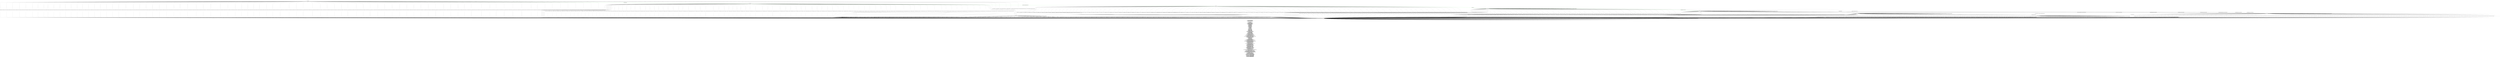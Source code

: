 digraph g {

    labelloc = "b"
    label = "Server/Client: AsyncSSH 2.20.0
    Protocol Stage: TRANSPORT
KEX Algorithm: ecdh-sha2-nistp256
Strict KEX enabled: true

 Messages used during testing: 
MSG_DEBUG
MSG_KEX_DH_GEX_GROUP
MSG_KEX_DH_GEX_INIT
MSG_KEX_DH_GEX_OLD_REQUEST
MSG_KEX_DH_GEX_REPLY
MSG_KEX_DH_GEX_REQUEST
MSG_KEXDH_INIT
MSG_KEXDH_REPLY
MSG_DISCONNECT
MSG_KEX_ECDH_INIT
MSG_KEX_ECDH_REPLY
MSG_EXT_INFO
MSG_KEX_HBR_INIT
MSG_KEX_HBR_REPLY
MSG_IGNORE
MSG_KEXINIT
MSG_NEWCOMPRESS
MSG_NEWKEYS
MSG_PING_OPENSSH
MSG_PONG_OPENSSH
MSG_KEX_RSA_DONE
MSG_KEX_RSA_PUBKEY
MSG_KEX_RSA_SECRET
MSG_SERVICE_ACCEPT
MSG_SERVICE_REQUEST_USERAUTH
MSG_SERVICE_REQUEST_CONNECTION
MSG_UNIMPLEMENTED
MSG_VERSION_EXCHANGE
MSG_USERAUTH_BANNER
MSG_USERAUTH_FAILURE
MSG_USERAUTH_INFO_REQUEST
MSG_USERAUTH_INFO_RESPONSE
MSG_USERAUTH_PASSWD_CHANGEREQ
MSG_USERAUTH_PK_OK
MSG_USERAUTH_REQUEST_HOSTBASED
MSG_USERAUTH_REQUEST_KEYBOARD_INTERACTIVE
MSG_USERAUTH_REQUEST_NONE
MSG_USERAUTH_REQUEST_PASSWORD
MSG_USERAUTH_REQUEST_PUBLICKEY_HOSTBOUND_OPENSSH
MSG_USERAUTH_REQUEST_PUBLICKEY
MSG_USERAUTH_REQUEST_UNKNOWN
MSG_USERAUTH_SUCCESS
MSG_CHANNEL_CLOSE
MSG_CHANNEL_DATA
MSG_CHANNEL_EOF
MSG_CHANNEL_EXTENDED_DATA
MSG_CHANNEL_FAILURE
MSG_CHANNEL_OPEN_CONFIRMATION
MSG_CHANNEL_OPEN_DIRECT_STREAMLOCAL_OPENSSH
MSG_CHANNEL_OPEN_DIRECT_TCPIP
MSG_CHANNEL_OPEN_FAILURE
MSG_CHANNEL_OPEN_FORWARDED_STREAMLOCAL_OPENSSH
MSG_CHANNEL_OPEN_FORWARDED_TCPIP
MSG_CHANNEL_OPEN_SESSION
MSG_CHANNEL_OPEN_TUN_OPENSSH
MSG_CHANNEL_OPEN_UNKNOWN
MSG_CHANNEL_OPEN_X11
MSG_CHANNEL_REQUEST_AUTH_AGENT_OPENSSH
MSG_CHANNEL_REQUEST_BREAK
MSG_CHANNEL_REQUEST_ENV
MSG_CHANNEL_REQUEST_EOW_OPENSSH
MSG_CHANNEL_REQUEST_EXEC
MSG_CHANNEL_REQUEST_EXIT_SIGNAL
MSG_CHANNEL_REQUEST_EXIT_STATUS
MSG_CHANNEL_REQUEST_PTY_REQ
MSG_CHANNEL_REQUEST_SHELL
MSG_CHANNEL_REQUEST_SIGNAL
MSG_CHANNEL_REQUEST_SUBSYSTEM
MSG_CHANNEL_REQUEST_UNKNOWN
MSG_CHANNEL_REQUEST_WINDOW_CHANGE
MSG_CHANNEL_REQUEST_X11_REQ
MSG_CHANNEL_REQUEST_XON_XOFF
MSG_CHANNEL_SUCCESS
MSG_CHANNEL_WINDOW_ADJUST
MSG_GLOBAL_REQUEST_CANCEL_STREAMLOCAL_FORWARD_OPENSSH
MSG_GLOBAL_REQUEST_CANCEL_TCPIP_FORWARD
MSG_REQUEST_FAILURE
MSG_GLOBAL_REQUEST_HOSTKEYS_OPENSSH
MSG_GLOBAL_REQUEST_HOSTKEYS_PROVE_OPENSSH
MSG_GLOBAL_REQUEST_NO_MORE_SESSIONS_OPENSSH
MSG_GLOBAL_REQUEST_STREAMLOCAL_FORWARD_OPENSSH
MSG_REQUEST_SUCCESS
MSG_GLOBAL_REQUEST_TCPIP_FORWARD
MSG_GLOBAL_REQUEST_UNKNOWN
MSG_UNKNOWN_ID_RESERVED_0
MSG_UNKNOWN_ID_TRANSPORT_GENERIC
MSG_UNKNOWN_ID_ALGORITHM_NEGOTIATION
MSG_UNKNOWN_ID_KEY_EXCHANGE_SPECIFIC
MSG_UNKNOWN_ID_USERAUTH_GENERIC
MSG_UNKNOWN_ID_USERAUTH_SPECIFIC
MSG_UNKNOWN_ID_CONNECTION_GENERIC
MSG_UNKNOWN_ID_CHANNEL_RELATED
MSG_UNKNOWN_ID_RESERVED_CLIENT
MSG_UNKNOWN_ID_RESERVED_PRIVATE
"
    fontsize = 30
    edge[decorate="true"]

	s0 [shape="circle" width="2.3" label="Protocol Version Exchanged
(s0

SocketState: [UP]" fixedsize="true" height="2.3"];
	s1 [shape="circle" width="2.3" label="KEX: Algorithms Negotiated
(s1

SocketState: [UP]" fixedsize="true" height="2.3"];
	s2 [shape="circle" width="2.3" label="Unknown State (s2)

SocketState: [UP]" fixedsize="true" height="2.3"];
	s3 [shape="circle" color="RED" width="2.3" label="TCP Closed
(s3

SocketState: [CLOSED]" fixedsize="true" height="2.3"];
	s4 [shape="circle" width="2.3" label="KEX: Keys Derived
(s4

SocketState: [UP]" fixedsize="true" height="2.3"];
	s5 [shape="circle" width="2.3" label="KEX Completed
(s5

SocketState: [UP]" fixedsize="true" height="2.3"];
	s6 [shape="circle" width="2.3" label="Protocol Completed
(s6

SocketState: [UP]" fixedsize="true" height="2.3"];
	s7 [shape="circle" width="2.3" label="Unknown State (s7)

SocketState: [UP]" fixedsize="true" height="2.3"];
	s8 [shape="circle" width="2.3" label="Unknown State (s8)

SocketState: [UP]" fixedsize="true" height="2.3"];
	s9 [shape="circle" width="2.3" label="Unknown State (s9)

SocketState: [UP]" fixedsize="true" height="2.3"];
	s0 -> s2 [label="MSG_DEBUG / KeyExchangeInitMessage"];
	s0 -> s3 [label="MSG_KEX_DH_GEX_GROUP / KeyExchangeInitMessage,DisconnectMessage"];
	s0 -> s3 [label="MSG_KEX_DH_GEX_INIT / KeyExchangeInitMessage,DisconnectMessage"];
	s0 -> s3 [label="MSG_KEX_DH_GEX_OLD_REQUEST / KeyExchangeInitMessage,DisconnectMessage"];
	s0 -> s3 [label="MSG_KEX_DH_GEX_REPLY / KeyExchangeInitMessage,DisconnectMessage"];
	s0 -> s3 [label="MSG_KEX_DH_GEX_REQUEST / KeyExchangeInitMessage,DisconnectMessage"];
	s0 -> s3 [label="MSG_KEXDH_INIT / KeyExchangeInitMessage,DisconnectMessage"];
	s0 -> s3 [label="MSG_KEXDH_REPLY / KeyExchangeInitMessage,DisconnectMessage"];
	s0 -> s3 [label="MSG_DISCONNECT / KeyExchangeInitMessage"];
	s0 -> s3 [label="MSG_KEX_ECDH_INIT / KeyExchangeInitMessage,DisconnectMessage"];
	s0 -> s3 [label="MSG_KEX_ECDH_REPLY / KeyExchangeInitMessage,DisconnectMessage"];
	s0 -> s3 [label="MSG_EXT_INFO / KeyExchangeInitMessage,DisconnectMessage"];
	s0 -> s3 [label="MSG_KEX_HBR_INIT / KeyExchangeInitMessage,DisconnectMessage"];
	s0 -> s3 [label="MSG_KEX_HBR_REPLY / KeyExchangeInitMessage,DisconnectMessage"];
	s0 -> s2 [label="MSG_IGNORE / KeyExchangeInitMessage"];
	s0 -> s1 [color="GREEN" style="bold" label="MSG_KEXINIT / KeyExchangeInitMessage"];
	s0 -> s2 [label="MSG_NEWCOMPRESS / KeyExchangeInitMessage,UnimplementedMessage"];
	s0 -> s3 [label="MSG_NEWKEYS / KeyExchangeInitMessage,DisconnectMessage"];
	s0 -> s3 [label="MSG_PING_OPENSSH / KeyExchangeInitMessage,DisconnectMessage"];
	s0 -> s3 [label="MSG_PONG_OPENSSH / KeyExchangeInitMessage,DisconnectMessage"];
	s0 -> s3 [label="MSG_KEX_RSA_DONE / KeyExchangeInitMessage,DisconnectMessage"];
	s0 -> s3 [label="MSG_KEX_RSA_PUBKEY / KeyExchangeInitMessage,DisconnectMessage"];
	s0 -> s3 [label="MSG_KEX_RSA_SECRET / KeyExchangeInitMessage,DisconnectMessage"];
	s0 -> s3 [label="MSG_SERVICE_ACCEPT / KeyExchangeInitMessage,DisconnectMessage"];
	s0 -> s3 [label="MSG_SERVICE_REQUEST_USERAUTH / KeyExchangeInitMessage,DisconnectMessage"];
	s0 -> s3 [label="MSG_SERVICE_REQUEST_CONNECTION / KeyExchangeInitMessage,DisconnectMessage"];
	s0 -> s2 [label="MSG_UNIMPLEMENTED / KeyExchangeInitMessage"];
	s0 -> s3 [label="MSG_VERSION_EXCHANGE / KeyExchangeInitMessage,DisconnectMessage"];
	s0 -> s3 [label="MSG_USERAUTH_BANNER / KeyExchangeInitMessage,DisconnectMessage"];
	s0 -> s3 [label="MSG_USERAUTH_FAILURE / KeyExchangeInitMessage,DisconnectMessage"];
	s0 -> s3 [label="MSG_USERAUTH_INFO_REQUEST / KeyExchangeInitMessage,DisconnectMessage"];
	s0 -> s3 [label="MSG_USERAUTH_INFO_RESPONSE / KeyExchangeInitMessage,DisconnectMessage"];
	s0 -> s3 [label="MSG_USERAUTH_PASSWD_CHANGEREQ / KeyExchangeInitMessage,DisconnectMessage"];
	s0 -> s3 [label="MSG_USERAUTH_PK_OK / KeyExchangeInitMessage,DisconnectMessage"];
	s0 -> s3 [label="MSG_USERAUTH_REQUEST_HOSTBASED / KeyExchangeInitMessage,DisconnectMessage"];
	s0 -> s3 [label="MSG_USERAUTH_REQUEST_KEYBOARD_INTERACTIVE / KeyExchangeInitMessage,DisconnectMessage"];
	s0 -> s3 [label="MSG_USERAUTH_REQUEST_NONE / KeyExchangeInitMessage,DisconnectMessage"];
	s0 -> s3 [label="MSG_USERAUTH_REQUEST_PASSWORD / KeyExchangeInitMessage,DisconnectMessage"];
	s0 -> s3 [label="MSG_USERAUTH_REQUEST_PUBLICKEY_HOSTBOUND_OPENSSH / KeyExchangeInitMessage,DisconnectMessage"];
	s0 -> s3 [label="MSG_USERAUTH_REQUEST_PUBLICKEY / KeyExchangeInitMessage,DisconnectMessage"];
	s0 -> s3 [label="MSG_USERAUTH_REQUEST_UNKNOWN / KeyExchangeInitMessage,DisconnectMessage"];
	s0 -> s3 [label="MSG_USERAUTH_SUCCESS / KeyExchangeInitMessage,DisconnectMessage"];
	s0 -> s3 [label="MSG_CHANNEL_CLOSE / KeyExchangeInitMessage,DisconnectMessage"];
	s0 -> s3 [label="MSG_CHANNEL_DATA / KeyExchangeInitMessage,DisconnectMessage"];
	s0 -> s3 [label="MSG_CHANNEL_EOF / KeyExchangeInitMessage,DisconnectMessage"];
	s0 -> s3 [label="MSG_CHANNEL_EXTENDED_DATA / KeyExchangeInitMessage,DisconnectMessage"];
	s0 -> s3 [label="MSG_CHANNEL_FAILURE / KeyExchangeInitMessage,DisconnectMessage"];
	s0 -> s3 [label="MSG_CHANNEL_OPEN_CONFIRMATION / KeyExchangeInitMessage,DisconnectMessage"];
	s0 -> s3 [label="MSG_CHANNEL_OPEN_DIRECT_STREAMLOCAL_OPENSSH / KeyExchangeInitMessage,DisconnectMessage"];
	s0 -> s3 [label="MSG_CHANNEL_OPEN_DIRECT_TCPIP / KeyExchangeInitMessage,DisconnectMessage"];
	s0 -> s3 [label="MSG_CHANNEL_OPEN_FAILURE / KeyExchangeInitMessage,DisconnectMessage"];
	s0 -> s3 [label="MSG_CHANNEL_OPEN_FORWARDED_STREAMLOCAL_OPENSSH / KeyExchangeInitMessage,DisconnectMessage"];
	s0 -> s3 [label="MSG_CHANNEL_OPEN_FORWARDED_TCPIP / KeyExchangeInitMessage,DisconnectMessage"];
	s0 -> s3 [label="MSG_CHANNEL_OPEN_SESSION / KeyExchangeInitMessage,DisconnectMessage"];
	s0 -> s3 [label="MSG_CHANNEL_OPEN_TUN_OPENSSH / KeyExchangeInitMessage,DisconnectMessage"];
	s0 -> s3 [label="MSG_CHANNEL_OPEN_UNKNOWN / KeyExchangeInitMessage,DisconnectMessage"];
	s0 -> s3 [label="MSG_CHANNEL_OPEN_X11 / KeyExchangeInitMessage,DisconnectMessage"];
	s0 -> s3 [label="MSG_CHANNEL_REQUEST_AUTH_AGENT_OPENSSH / KeyExchangeInitMessage,DisconnectMessage"];
	s0 -> s3 [label="MSG_CHANNEL_REQUEST_BREAK / KeyExchangeInitMessage,DisconnectMessage"];
	s0 -> s3 [label="MSG_CHANNEL_REQUEST_ENV / KeyExchangeInitMessage,DisconnectMessage"];
	s0 -> s3 [label="MSG_CHANNEL_REQUEST_EOW_OPENSSH / KeyExchangeInitMessage,DisconnectMessage"];
	s0 -> s3 [label="MSG_CHANNEL_REQUEST_EXEC / KeyExchangeInitMessage,DisconnectMessage"];
	s0 -> s3 [label="MSG_CHANNEL_REQUEST_EXIT_SIGNAL / KeyExchangeInitMessage,DisconnectMessage"];
	s0 -> s3 [label="MSG_CHANNEL_REQUEST_EXIT_STATUS / KeyExchangeInitMessage,DisconnectMessage"];
	s0 -> s3 [label="MSG_CHANNEL_REQUEST_PTY_REQ / KeyExchangeInitMessage,DisconnectMessage"];
	s0 -> s3 [label="MSG_CHANNEL_REQUEST_SHELL / KeyExchangeInitMessage,DisconnectMessage"];
	s0 -> s3 [label="MSG_CHANNEL_REQUEST_SIGNAL / KeyExchangeInitMessage,DisconnectMessage"];
	s0 -> s3 [label="MSG_CHANNEL_REQUEST_SUBSYSTEM / KeyExchangeInitMessage,DisconnectMessage"];
	s0 -> s3 [label="MSG_CHANNEL_REQUEST_UNKNOWN / KeyExchangeInitMessage,DisconnectMessage"];
	s0 -> s3 [label="MSG_CHANNEL_REQUEST_WINDOW_CHANGE / KeyExchangeInitMessage,DisconnectMessage"];
	s0 -> s3 [label="MSG_CHANNEL_REQUEST_X11_REQ / KeyExchangeInitMessage,DisconnectMessage"];
	s0 -> s3 [label="MSG_CHANNEL_REQUEST_XON_XOFF / KeyExchangeInitMessage,DisconnectMessage"];
	s0 -> s3 [label="MSG_CHANNEL_SUCCESS / KeyExchangeInitMessage,DisconnectMessage"];
	s0 -> s3 [label="MSG_CHANNEL_WINDOW_ADJUST / KeyExchangeInitMessage,DisconnectMessage"];
	s0 -> s3 [label="MSG_GLOBAL_REQUEST_CANCEL_STREAMLOCAL_FORWARD_OPENSSH / KeyExchangeInitMessage,DisconnectMessage"];
	s0 -> s3 [label="MSG_GLOBAL_REQUEST_CANCEL_TCPIP_FORWARD / KeyExchangeInitMessage,DisconnectMessage"];
	s0 -> s3 [label="MSG_REQUEST_FAILURE / KeyExchangeInitMessage,DisconnectMessage"];
	s0 -> s3 [label="MSG_GLOBAL_REQUEST_HOSTKEYS_OPENSSH / KeyExchangeInitMessage,DisconnectMessage"];
	s0 -> s3 [label="MSG_GLOBAL_REQUEST_HOSTKEYS_PROVE_OPENSSH / KeyExchangeInitMessage,DisconnectMessage"];
	s0 -> s3 [label="MSG_GLOBAL_REQUEST_NO_MORE_SESSIONS_OPENSSH / KeyExchangeInitMessage,DisconnectMessage"];
	s0 -> s3 [label="MSG_GLOBAL_REQUEST_STREAMLOCAL_FORWARD_OPENSSH / KeyExchangeInitMessage,DisconnectMessage"];
	s0 -> s3 [label="MSG_REQUEST_SUCCESS / KeyExchangeInitMessage,DisconnectMessage"];
	s0 -> s3 [label="MSG_GLOBAL_REQUEST_TCPIP_FORWARD / KeyExchangeInitMessage,DisconnectMessage"];
	s0 -> s3 [label="MSG_GLOBAL_REQUEST_UNKNOWN / KeyExchangeInitMessage,DisconnectMessage"];
	s0 -> s2 [label="MSG_UNKNOWN_ID_RESERVED_0 / KeyExchangeInitMessage,UnimplementedMessage"];
	s0 -> s2 [label="MSG_UNKNOWN_ID_TRANSPORT_GENERIC / KeyExchangeInitMessage,UnimplementedMessage"];
	s0 -> s2 [label="MSG_UNKNOWN_ID_ALGORITHM_NEGOTIATION / KeyExchangeInitMessage,UnimplementedMessage"];
	s0 -> s3 [label="MSG_UNKNOWN_ID_KEY_EXCHANGE_SPECIFIC / KeyExchangeInitMessage,DisconnectMessage"];
	s0 -> s3 [label="MSG_UNKNOWN_ID_USERAUTH_GENERIC / KeyExchangeInitMessage,DisconnectMessage"];
	s0 -> s3 [label="MSG_UNKNOWN_ID_USERAUTH_SPECIFIC / KeyExchangeInitMessage,DisconnectMessage"];
	s0 -> s3 [label="MSG_UNKNOWN_ID_CONNECTION_GENERIC / KeyExchangeInitMessage,DisconnectMessage"];
	s0 -> s3 [label="MSG_UNKNOWN_ID_CHANNEL_RELATED / KeyExchangeInitMessage,DisconnectMessage"];
	s0 -> s3 [label="MSG_UNKNOWN_ID_RESERVED_CLIENT / KeyExchangeInitMessage,DisconnectMessage"];
	s0 -> s3 [label="MSG_UNKNOWN_ID_RESERVED_PRIVATE / KeyExchangeInitMessage,DisconnectMessage"];
	s1 -> s3 [label="MSG_DEBUG / DisconnectMessage"];
	s1 -> s3 [label="MSG_KEX_DH_GEX_GROUP / DisconnectMessage"];
	s1 -> s3 [label="MSG_KEX_DH_GEX_INIT / DisconnectMessage"];
	s1 -> s3 [label="MSG_KEX_DH_GEX_OLD_REQUEST / DisconnectMessage"];
	s1 -> s3 [label="MSG_KEX_DH_GEX_REPLY / DisconnectMessage"];
	s1 -> s3 [label="MSG_KEX_DH_GEX_REQUEST / DisconnectMessage"];
	s1 -> s3 [label="MSG_KEXDH_INIT / DisconnectMessage"];
	s1 -> s3 [label="MSG_KEXDH_REPLY / DisconnectMessage"];
	s1 -> s3 [label="MSG_DISCONNECT / [No output]"];
	s1 -> s4 [color="GREEN" style="bold" label="MSG_KEX_ECDH_INIT / EcdhKeyExchangeReplyMessage,NewKeysMessage"];
	s1 -> s3 [label="MSG_KEX_ECDH_REPLY / DisconnectMessage"];
	s1 -> s3 [label="MSG_EXT_INFO / DisconnectMessage"];
	s1 -> s3 [label="MSG_KEX_HBR_INIT / DisconnectMessage"];
	s1 -> s3 [label="MSG_KEX_HBR_REPLY / DisconnectMessage"];
	s1 -> s3 [label="MSG_IGNORE / DisconnectMessage"];
	s1 -> s3 [label="MSG_KEXINIT / DisconnectMessage"];
	s1 -> s3 [label="MSG_NEWCOMPRESS / DisconnectMessage"];
	s1 -> s3 [label="MSG_NEWKEYS / DisconnectMessage"];
	s1 -> s3 [label="MSG_PING_OPENSSH / DisconnectMessage"];
	s1 -> s3 [label="MSG_PONG_OPENSSH / DisconnectMessage"];
	s1 -> s3 [label="MSG_KEX_RSA_DONE / DisconnectMessage"];
	s1 -> s3 [label="MSG_KEX_RSA_PUBKEY / DisconnectMessage"];
	s1 -> s3 [label="MSG_KEX_RSA_SECRET / DisconnectMessage"];
	s1 -> s3 [label="MSG_SERVICE_ACCEPT / DisconnectMessage"];
	s1 -> s3 [label="MSG_SERVICE_REQUEST_USERAUTH / DisconnectMessage"];
	s1 -> s3 [label="MSG_SERVICE_REQUEST_CONNECTION / DisconnectMessage"];
	s1 -> s3 [label="MSG_UNIMPLEMENTED / DisconnectMessage"];
	s1 -> s3 [label="MSG_VERSION_EXCHANGE / DisconnectMessage"];
	s1 -> s3 [label="MSG_USERAUTH_BANNER / DisconnectMessage"];
	s1 -> s3 [label="MSG_USERAUTH_FAILURE / DisconnectMessage"];
	s1 -> s3 [label="MSG_USERAUTH_INFO_REQUEST / DisconnectMessage"];
	s1 -> s3 [label="MSG_USERAUTH_INFO_RESPONSE / DisconnectMessage"];
	s1 -> s3 [label="MSG_USERAUTH_PASSWD_CHANGEREQ / DisconnectMessage"];
	s1 -> s3 [label="MSG_USERAUTH_PK_OK / DisconnectMessage"];
	s1 -> s3 [label="MSG_USERAUTH_REQUEST_HOSTBASED / DisconnectMessage"];
	s1 -> s3 [label="MSG_USERAUTH_REQUEST_KEYBOARD_INTERACTIVE / DisconnectMessage"];
	s1 -> s3 [label="MSG_USERAUTH_REQUEST_NONE / DisconnectMessage"];
	s1 -> s3 [label="MSG_USERAUTH_REQUEST_PASSWORD / DisconnectMessage"];
	s1 -> s3 [label="MSG_USERAUTH_REQUEST_PUBLICKEY_HOSTBOUND_OPENSSH / DisconnectMessage"];
	s1 -> s3 [label="MSG_USERAUTH_REQUEST_PUBLICKEY / DisconnectMessage"];
	s1 -> s3 [label="MSG_USERAUTH_REQUEST_UNKNOWN / DisconnectMessage"];
	s1 -> s3 [label="MSG_USERAUTH_SUCCESS / DisconnectMessage"];
	s1 -> s3 [label="MSG_CHANNEL_CLOSE / DisconnectMessage"];
	s1 -> s3 [label="MSG_CHANNEL_DATA / DisconnectMessage"];
	s1 -> s3 [label="MSG_CHANNEL_EOF / DisconnectMessage"];
	s1 -> s3 [label="MSG_CHANNEL_EXTENDED_DATA / DisconnectMessage"];
	s1 -> s3 [label="MSG_CHANNEL_FAILURE / DisconnectMessage"];
	s1 -> s3 [label="MSG_CHANNEL_OPEN_CONFIRMATION / DisconnectMessage"];
	s1 -> s3 [label="MSG_CHANNEL_OPEN_DIRECT_STREAMLOCAL_OPENSSH / DisconnectMessage"];
	s1 -> s3 [label="MSG_CHANNEL_OPEN_DIRECT_TCPIP / DisconnectMessage"];
	s1 -> s3 [label="MSG_CHANNEL_OPEN_FAILURE / DisconnectMessage"];
	s1 -> s3 [label="MSG_CHANNEL_OPEN_FORWARDED_STREAMLOCAL_OPENSSH / DisconnectMessage"];
	s1 -> s3 [label="MSG_CHANNEL_OPEN_FORWARDED_TCPIP / DisconnectMessage"];
	s1 -> s3 [label="MSG_CHANNEL_OPEN_SESSION / DisconnectMessage"];
	s1 -> s3 [label="MSG_CHANNEL_OPEN_TUN_OPENSSH / DisconnectMessage"];
	s1 -> s3 [label="MSG_CHANNEL_OPEN_UNKNOWN / DisconnectMessage"];
	s1 -> s3 [label="MSG_CHANNEL_OPEN_X11 / DisconnectMessage"];
	s1 -> s3 [label="MSG_CHANNEL_REQUEST_AUTH_AGENT_OPENSSH / DisconnectMessage"];
	s1 -> s3 [label="MSG_CHANNEL_REQUEST_BREAK / DisconnectMessage"];
	s1 -> s3 [label="MSG_CHANNEL_REQUEST_ENV / DisconnectMessage"];
	s1 -> s3 [label="MSG_CHANNEL_REQUEST_EOW_OPENSSH / DisconnectMessage"];
	s1 -> s3 [label="MSG_CHANNEL_REQUEST_EXEC / DisconnectMessage"];
	s1 -> s3 [label="MSG_CHANNEL_REQUEST_EXIT_SIGNAL / DisconnectMessage"];
	s1 -> s3 [label="MSG_CHANNEL_REQUEST_EXIT_STATUS / DisconnectMessage"];
	s1 -> s3 [label="MSG_CHANNEL_REQUEST_PTY_REQ / DisconnectMessage"];
	s1 -> s3 [label="MSG_CHANNEL_REQUEST_SHELL / DisconnectMessage"];
	s1 -> s3 [label="MSG_CHANNEL_REQUEST_SIGNAL / DisconnectMessage"];
	s1 -> s3 [label="MSG_CHANNEL_REQUEST_SUBSYSTEM / DisconnectMessage"];
	s1 -> s3 [label="MSG_CHANNEL_REQUEST_UNKNOWN / DisconnectMessage"];
	s1 -> s3 [label="MSG_CHANNEL_REQUEST_WINDOW_CHANGE / DisconnectMessage"];
	s1 -> s3 [label="MSG_CHANNEL_REQUEST_X11_REQ / DisconnectMessage"];
	s1 -> s3 [label="MSG_CHANNEL_REQUEST_XON_XOFF / DisconnectMessage"];
	s1 -> s3 [label="MSG_CHANNEL_SUCCESS / DisconnectMessage"];
	s1 -> s3 [label="MSG_CHANNEL_WINDOW_ADJUST / DisconnectMessage"];
	s1 -> s3 [label="MSG_GLOBAL_REQUEST_CANCEL_STREAMLOCAL_FORWARD_OPENSSH / DisconnectMessage"];
	s1 -> s3 [label="MSG_GLOBAL_REQUEST_CANCEL_TCPIP_FORWARD / DisconnectMessage"];
	s1 -> s3 [label="MSG_REQUEST_FAILURE / DisconnectMessage"];
	s1 -> s3 [label="MSG_GLOBAL_REQUEST_HOSTKEYS_OPENSSH / DisconnectMessage"];
	s1 -> s3 [label="MSG_GLOBAL_REQUEST_HOSTKEYS_PROVE_OPENSSH / DisconnectMessage"];
	s1 -> s3 [label="MSG_GLOBAL_REQUEST_NO_MORE_SESSIONS_OPENSSH / DisconnectMessage"];
	s1 -> s3 [label="MSG_GLOBAL_REQUEST_STREAMLOCAL_FORWARD_OPENSSH / DisconnectMessage"];
	s1 -> s3 [label="MSG_REQUEST_SUCCESS / DisconnectMessage"];
	s1 -> s3 [label="MSG_GLOBAL_REQUEST_TCPIP_FORWARD / DisconnectMessage"];
	s1 -> s3 [label="MSG_GLOBAL_REQUEST_UNKNOWN / DisconnectMessage"];
	s1 -> s3 [label="MSG_UNKNOWN_ID_RESERVED_0 / DisconnectMessage"];
	s1 -> s3 [label="MSG_UNKNOWN_ID_TRANSPORT_GENERIC / DisconnectMessage"];
	s1 -> s3 [label="MSG_UNKNOWN_ID_ALGORITHM_NEGOTIATION / DisconnectMessage"];
	s1 -> s3 [label="MSG_UNKNOWN_ID_KEY_EXCHANGE_SPECIFIC / DisconnectMessage"];
	s1 -> s3 [label="MSG_UNKNOWN_ID_USERAUTH_GENERIC / DisconnectMessage"];
	s1 -> s3 [label="MSG_UNKNOWN_ID_USERAUTH_SPECIFIC / DisconnectMessage"];
	s1 -> s3 [label="MSG_UNKNOWN_ID_CONNECTION_GENERIC / DisconnectMessage"];
	s1 -> s3 [label="MSG_UNKNOWN_ID_CHANNEL_RELATED / DisconnectMessage"];
	s1 -> s3 [label="MSG_UNKNOWN_ID_RESERVED_CLIENT / DisconnectMessage"];
	s1 -> s3 [label="MSG_UNKNOWN_ID_RESERVED_PRIVATE / DisconnectMessage"];
	s2 -> s2 [label="MSG_DEBUG / [No output]"];
	s2 -> s3 [label="MSG_KEX_DH_GEX_GROUP / DisconnectMessage"];
	s2 -> s3 [label="MSG_KEX_DH_GEX_INIT / DisconnectMessage"];
	s2 -> s3 [label="MSG_KEX_DH_GEX_OLD_REQUEST / DisconnectMessage"];
	s2 -> s3 [label="MSG_KEX_DH_GEX_REPLY / DisconnectMessage"];
	s2 -> s3 [label="MSG_KEX_DH_GEX_REQUEST / DisconnectMessage"];
	s2 -> s3 [label="MSG_KEXDH_INIT / DisconnectMessage"];
	s2 -> s3 [label="MSG_KEXDH_REPLY / DisconnectMessage"];
	s2 -> s3 [label="MSG_DISCONNECT / [No output]"];
	s2 -> s3 [label="MSG_KEX_ECDH_INIT / DisconnectMessage"];
	s2 -> s3 [label="MSG_KEX_ECDH_REPLY / DisconnectMessage"];
	s2 -> s3 [label="MSG_EXT_INFO / DisconnectMessage"];
	s2 -> s3 [label="MSG_KEX_HBR_INIT / DisconnectMessage"];
	s2 -> s3 [label="MSG_KEX_HBR_REPLY / DisconnectMessage"];
	s2 -> s2 [label="MSG_IGNORE / [No output]"];
	s2 -> s3 [label="MSG_KEXINIT / DisconnectMessage"];
	s2 -> s2 [label="MSG_NEWCOMPRESS / UnimplementedMessage"];
	s2 -> s3 [label="MSG_NEWKEYS / DisconnectMessage"];
	s2 -> s3 [label="MSG_PING_OPENSSH / DisconnectMessage"];
	s2 -> s3 [label="MSG_PONG_OPENSSH / DisconnectMessage"];
	s2 -> s3 [label="MSG_KEX_RSA_DONE / DisconnectMessage"];
	s2 -> s3 [label="MSG_KEX_RSA_PUBKEY / DisconnectMessage"];
	s2 -> s3 [label="MSG_KEX_RSA_SECRET / DisconnectMessage"];
	s2 -> s3 [label="MSG_SERVICE_ACCEPT / DisconnectMessage"];
	s2 -> s3 [label="MSG_SERVICE_REQUEST_USERAUTH / DisconnectMessage"];
	s2 -> s3 [label="MSG_SERVICE_REQUEST_CONNECTION / DisconnectMessage"];
	s2 -> s2 [label="MSG_UNIMPLEMENTED / [No output]"];
	s2 -> s3 [label="MSG_VERSION_EXCHANGE / DisconnectMessage"];
	s2 -> s3 [label="MSG_USERAUTH_BANNER / DisconnectMessage"];
	s2 -> s3 [label="MSG_USERAUTH_FAILURE / DisconnectMessage"];
	s2 -> s3 [label="MSG_USERAUTH_INFO_REQUEST / DisconnectMessage"];
	s2 -> s3 [label="MSG_USERAUTH_INFO_RESPONSE / DisconnectMessage"];
	s2 -> s3 [label="MSG_USERAUTH_PASSWD_CHANGEREQ / DisconnectMessage"];
	s2 -> s3 [label="MSG_USERAUTH_PK_OK / DisconnectMessage"];
	s2 -> s3 [label="MSG_USERAUTH_REQUEST_HOSTBASED / DisconnectMessage"];
	s2 -> s3 [label="MSG_USERAUTH_REQUEST_KEYBOARD_INTERACTIVE / DisconnectMessage"];
	s2 -> s3 [label="MSG_USERAUTH_REQUEST_NONE / DisconnectMessage"];
	s2 -> s3 [label="MSG_USERAUTH_REQUEST_PASSWORD / DisconnectMessage"];
	s2 -> s3 [label="MSG_USERAUTH_REQUEST_PUBLICKEY_HOSTBOUND_OPENSSH / DisconnectMessage"];
	s2 -> s3 [label="MSG_USERAUTH_REQUEST_PUBLICKEY / DisconnectMessage"];
	s2 -> s3 [label="MSG_USERAUTH_REQUEST_UNKNOWN / DisconnectMessage"];
	s2 -> s3 [label="MSG_USERAUTH_SUCCESS / DisconnectMessage"];
	s2 -> s3 [label="MSG_CHANNEL_CLOSE / DisconnectMessage"];
	s2 -> s3 [label="MSG_CHANNEL_DATA / DisconnectMessage"];
	s2 -> s3 [label="MSG_CHANNEL_EOF / DisconnectMessage"];
	s2 -> s3 [label="MSG_CHANNEL_EXTENDED_DATA / DisconnectMessage"];
	s2 -> s3 [label="MSG_CHANNEL_FAILURE / DisconnectMessage"];
	s2 -> s3 [label="MSG_CHANNEL_OPEN_CONFIRMATION / DisconnectMessage"];
	s2 -> s3 [label="MSG_CHANNEL_OPEN_DIRECT_STREAMLOCAL_OPENSSH / DisconnectMessage"];
	s2 -> s3 [label="MSG_CHANNEL_OPEN_DIRECT_TCPIP / DisconnectMessage"];
	s2 -> s3 [label="MSG_CHANNEL_OPEN_FAILURE / DisconnectMessage"];
	s2 -> s3 [label="MSG_CHANNEL_OPEN_FORWARDED_STREAMLOCAL_OPENSSH / DisconnectMessage"];
	s2 -> s3 [label="MSG_CHANNEL_OPEN_FORWARDED_TCPIP / DisconnectMessage"];
	s2 -> s3 [label="MSG_CHANNEL_OPEN_SESSION / DisconnectMessage"];
	s2 -> s3 [label="MSG_CHANNEL_OPEN_TUN_OPENSSH / DisconnectMessage"];
	s2 -> s3 [label="MSG_CHANNEL_OPEN_UNKNOWN / DisconnectMessage"];
	s2 -> s3 [label="MSG_CHANNEL_OPEN_X11 / DisconnectMessage"];
	s2 -> s3 [label="MSG_CHANNEL_REQUEST_AUTH_AGENT_OPENSSH / DisconnectMessage"];
	s2 -> s3 [label="MSG_CHANNEL_REQUEST_BREAK / DisconnectMessage"];
	s2 -> s3 [label="MSG_CHANNEL_REQUEST_ENV / DisconnectMessage"];
	s2 -> s3 [label="MSG_CHANNEL_REQUEST_EOW_OPENSSH / DisconnectMessage"];
	s2 -> s3 [label="MSG_CHANNEL_REQUEST_EXEC / DisconnectMessage"];
	s2 -> s3 [label="MSG_CHANNEL_REQUEST_EXIT_SIGNAL / DisconnectMessage"];
	s2 -> s3 [label="MSG_CHANNEL_REQUEST_EXIT_STATUS / DisconnectMessage"];
	s2 -> s3 [label="MSG_CHANNEL_REQUEST_PTY_REQ / DisconnectMessage"];
	s2 -> s3 [label="MSG_CHANNEL_REQUEST_SHELL / DisconnectMessage"];
	s2 -> s3 [label="MSG_CHANNEL_REQUEST_SIGNAL / DisconnectMessage"];
	s2 -> s3 [label="MSG_CHANNEL_REQUEST_SUBSYSTEM / DisconnectMessage"];
	s2 -> s3 [label="MSG_CHANNEL_REQUEST_UNKNOWN / DisconnectMessage"];
	s2 -> s3 [label="MSG_CHANNEL_REQUEST_WINDOW_CHANGE / DisconnectMessage"];
	s2 -> s3 [label="MSG_CHANNEL_REQUEST_X11_REQ / DisconnectMessage"];
	s2 -> s3 [label="MSG_CHANNEL_REQUEST_XON_XOFF / DisconnectMessage"];
	s2 -> s3 [label="MSG_CHANNEL_SUCCESS / DisconnectMessage"];
	s2 -> s3 [label="MSG_CHANNEL_WINDOW_ADJUST / DisconnectMessage"];
	s2 -> s3 [label="MSG_GLOBAL_REQUEST_CANCEL_STREAMLOCAL_FORWARD_OPENSSH / DisconnectMessage"];
	s2 -> s3 [label="MSG_GLOBAL_REQUEST_CANCEL_TCPIP_FORWARD / DisconnectMessage"];
	s2 -> s3 [label="MSG_REQUEST_FAILURE / DisconnectMessage"];
	s2 -> s3 [label="MSG_GLOBAL_REQUEST_HOSTKEYS_OPENSSH / DisconnectMessage"];
	s2 -> s3 [label="MSG_GLOBAL_REQUEST_HOSTKEYS_PROVE_OPENSSH / DisconnectMessage"];
	s2 -> s3 [label="MSG_GLOBAL_REQUEST_NO_MORE_SESSIONS_OPENSSH / DisconnectMessage"];
	s2 -> s3 [label="MSG_GLOBAL_REQUEST_STREAMLOCAL_FORWARD_OPENSSH / DisconnectMessage"];
	s2 -> s3 [label="MSG_REQUEST_SUCCESS / DisconnectMessage"];
	s2 -> s3 [label="MSG_GLOBAL_REQUEST_TCPIP_FORWARD / DisconnectMessage"];
	s2 -> s3 [label="MSG_GLOBAL_REQUEST_UNKNOWN / DisconnectMessage"];
	s2 -> s2 [label="MSG_UNKNOWN_ID_RESERVED_0 / UnimplementedMessage"];
	s2 -> s2 [label="MSG_UNKNOWN_ID_TRANSPORT_GENERIC / UnimplementedMessage"];
	s2 -> s2 [label="MSG_UNKNOWN_ID_ALGORITHM_NEGOTIATION / UnimplementedMessage"];
	s2 -> s3 [label="MSG_UNKNOWN_ID_KEY_EXCHANGE_SPECIFIC / DisconnectMessage"];
	s2 -> s3 [label="MSG_UNKNOWN_ID_USERAUTH_GENERIC / DisconnectMessage"];
	s2 -> s3 [label="MSG_UNKNOWN_ID_USERAUTH_SPECIFIC / DisconnectMessage"];
	s2 -> s3 [label="MSG_UNKNOWN_ID_CONNECTION_GENERIC / DisconnectMessage"];
	s2 -> s3 [label="MSG_UNKNOWN_ID_CHANNEL_RELATED / DisconnectMessage"];
	s2 -> s3 [label="MSG_UNKNOWN_ID_RESERVED_CLIENT / DisconnectMessage"];
	s2 -> s3 [label="MSG_UNKNOWN_ID_RESERVED_PRIVATE / DisconnectMessage"];
	s3 -> s3 [label="MSG_DEBUG / [No output]"];
	s3 -> s3 [label="MSG_KEX_DH_GEX_GROUP / [No output]"];
	s3 -> s3 [label="MSG_KEX_DH_GEX_INIT / [No output]"];
	s3 -> s3 [label="MSG_KEX_DH_GEX_OLD_REQUEST / [No output]"];
	s3 -> s3 [label="MSG_KEX_DH_GEX_REPLY / [No output]"];
	s3 -> s3 [label="MSG_KEX_DH_GEX_REQUEST / [No output]"];
	s3 -> s3 [label="MSG_KEXDH_INIT / [No output]"];
	s3 -> s3 [label="MSG_KEXDH_REPLY / [No output]"];
	s3 -> s3 [label="MSG_DISCONNECT / [No output]"];
	s3 -> s3 [label="MSG_KEX_ECDH_INIT / [No output]"];
	s3 -> s3 [label="MSG_KEX_ECDH_REPLY / [No output]"];
	s3 -> s3 [label="MSG_EXT_INFO / [No output]"];
	s3 -> s3 [label="MSG_KEX_HBR_INIT / [No output]"];
	s3 -> s3 [label="MSG_KEX_HBR_REPLY / [No output]"];
	s3 -> s3 [label="MSG_IGNORE / [No output]"];
	s3 -> s3 [label="MSG_KEXINIT / [No output]"];
	s3 -> s3 [label="MSG_NEWCOMPRESS / [No output]"];
	s3 -> s3 [label="MSG_NEWKEYS / [No output]"];
	s3 -> s3 [label="MSG_PING_OPENSSH / [No output]"];
	s3 -> s3 [label="MSG_PONG_OPENSSH / [No output]"];
	s3 -> s3 [label="MSG_KEX_RSA_DONE / [No output]"];
	s3 -> s3 [label="MSG_KEX_RSA_PUBKEY / [No output]"];
	s3 -> s3 [label="MSG_KEX_RSA_SECRET / [No output]"];
	s3 -> s3 [label="MSG_SERVICE_ACCEPT / [No output]"];
	s3 -> s3 [label="MSG_SERVICE_REQUEST_USERAUTH / [No output]"];
	s3 -> s3 [label="MSG_SERVICE_REQUEST_CONNECTION / [No output]"];
	s3 -> s3 [label="MSG_UNIMPLEMENTED / [No output]"];
	s3 -> s3 [label="MSG_VERSION_EXCHANGE / [No output]"];
	s3 -> s3 [label="MSG_USERAUTH_BANNER / [No output]"];
	s3 -> s3 [label="MSG_USERAUTH_FAILURE / [No output]"];
	s3 -> s3 [label="MSG_USERAUTH_INFO_REQUEST / [No output]"];
	s3 -> s3 [label="MSG_USERAUTH_INFO_RESPONSE / [No output]"];
	s3 -> s3 [label="MSG_USERAUTH_PASSWD_CHANGEREQ / [No output]"];
	s3 -> s3 [label="MSG_USERAUTH_PK_OK / [No output]"];
	s3 -> s3 [label="MSG_USERAUTH_REQUEST_HOSTBASED / [No output]"];
	s3 -> s3 [label="MSG_USERAUTH_REQUEST_KEYBOARD_INTERACTIVE / [No output]"];
	s3 -> s3 [label="MSG_USERAUTH_REQUEST_NONE / [No output]"];
	s3 -> s3 [label="MSG_USERAUTH_REQUEST_PASSWORD / [No output]"];
	s3 -> s3 [label="MSG_USERAUTH_REQUEST_PUBLICKEY_HOSTBOUND_OPENSSH / [No output]"];
	s3 -> s3 [label="MSG_USERAUTH_REQUEST_PUBLICKEY / [No output]"];
	s3 -> s3 [label="MSG_USERAUTH_REQUEST_UNKNOWN / [No output]"];
	s3 -> s3 [label="MSG_USERAUTH_SUCCESS / [No output]"];
	s3 -> s3 [label="MSG_CHANNEL_CLOSE / [No output]"];
	s3 -> s3 [label="MSG_CHANNEL_DATA / [No output]"];
	s3 -> s3 [label="MSG_CHANNEL_EOF / [No output]"];
	s3 -> s3 [label="MSG_CHANNEL_EXTENDED_DATA / [No output]"];
	s3 -> s3 [label="MSG_CHANNEL_FAILURE / [No output]"];
	s3 -> s3 [label="MSG_CHANNEL_OPEN_CONFIRMATION / [No output]"];
	s3 -> s3 [label="MSG_CHANNEL_OPEN_DIRECT_STREAMLOCAL_OPENSSH / [No output]"];
	s3 -> s3 [label="MSG_CHANNEL_OPEN_DIRECT_TCPIP / [No output]"];
	s3 -> s3 [label="MSG_CHANNEL_OPEN_FAILURE / [No output]"];
	s3 -> s3 [label="MSG_CHANNEL_OPEN_FORWARDED_STREAMLOCAL_OPENSSH / [No output]"];
	s3 -> s3 [label="MSG_CHANNEL_OPEN_FORWARDED_TCPIP / [No output]"];
	s3 -> s3 [label="MSG_CHANNEL_OPEN_SESSION / [No output]"];
	s3 -> s3 [label="MSG_CHANNEL_OPEN_TUN_OPENSSH / [No output]"];
	s3 -> s3 [label="MSG_CHANNEL_OPEN_UNKNOWN / [No output]"];
	s3 -> s3 [label="MSG_CHANNEL_OPEN_X11 / [No output]"];
	s3 -> s3 [label="MSG_CHANNEL_REQUEST_AUTH_AGENT_OPENSSH / [No output]"];
	s3 -> s3 [label="MSG_CHANNEL_REQUEST_BREAK / [No output]"];
	s3 -> s3 [label="MSG_CHANNEL_REQUEST_ENV / [No output]"];
	s3 -> s3 [label="MSG_CHANNEL_REQUEST_EOW_OPENSSH / [No output]"];
	s3 -> s3 [label="MSG_CHANNEL_REQUEST_EXEC / [No output]"];
	s3 -> s3 [label="MSG_CHANNEL_REQUEST_EXIT_SIGNAL / [No output]"];
	s3 -> s3 [label="MSG_CHANNEL_REQUEST_EXIT_STATUS / [No output]"];
	s3 -> s3 [label="MSG_CHANNEL_REQUEST_PTY_REQ / [No output]"];
	s3 -> s3 [label="MSG_CHANNEL_REQUEST_SHELL / [No output]"];
	s3 -> s3 [label="MSG_CHANNEL_REQUEST_SIGNAL / [No output]"];
	s3 -> s3 [label="MSG_CHANNEL_REQUEST_SUBSYSTEM / [No output]"];
	s3 -> s3 [label="MSG_CHANNEL_REQUEST_UNKNOWN / [No output]"];
	s3 -> s3 [label="MSG_CHANNEL_REQUEST_WINDOW_CHANGE / [No output]"];
	s3 -> s3 [label="MSG_CHANNEL_REQUEST_X11_REQ / [No output]"];
	s3 -> s3 [label="MSG_CHANNEL_REQUEST_XON_XOFF / [No output]"];
	s3 -> s3 [label="MSG_CHANNEL_SUCCESS / [No output]"];
	s3 -> s3 [label="MSG_CHANNEL_WINDOW_ADJUST / [No output]"];
	s3 -> s3 [label="MSG_GLOBAL_REQUEST_CANCEL_STREAMLOCAL_FORWARD_OPENSSH / [No output]"];
	s3 -> s3 [label="MSG_GLOBAL_REQUEST_CANCEL_TCPIP_FORWARD / [No output]"];
	s3 -> s3 [label="MSG_REQUEST_FAILURE / [No output]"];
	s3 -> s3 [label="MSG_GLOBAL_REQUEST_HOSTKEYS_OPENSSH / [No output]"];
	s3 -> s3 [label="MSG_GLOBAL_REQUEST_HOSTKEYS_PROVE_OPENSSH / [No output]"];
	s3 -> s3 [label="MSG_GLOBAL_REQUEST_NO_MORE_SESSIONS_OPENSSH / [No output]"];
	s3 -> s3 [label="MSG_GLOBAL_REQUEST_STREAMLOCAL_FORWARD_OPENSSH / [No output]"];
	s3 -> s3 [label="MSG_REQUEST_SUCCESS / [No output]"];
	s3 -> s3 [label="MSG_GLOBAL_REQUEST_TCPIP_FORWARD / [No output]"];
	s3 -> s3 [label="MSG_GLOBAL_REQUEST_UNKNOWN / [No output]"];
	s3 -> s3 [label="MSG_UNKNOWN_ID_RESERVED_0 / [No output]"];
	s3 -> s3 [label="MSG_UNKNOWN_ID_TRANSPORT_GENERIC / [No output]"];
	s3 -> s3 [label="MSG_UNKNOWN_ID_ALGORITHM_NEGOTIATION / [No output]"];
	s3 -> s3 [label="MSG_UNKNOWN_ID_KEY_EXCHANGE_SPECIFIC / [No output]"];
	s3 -> s3 [label="MSG_UNKNOWN_ID_USERAUTH_GENERIC / [No output]"];
	s3 -> s3 [label="MSG_UNKNOWN_ID_USERAUTH_SPECIFIC / [No output]"];
	s3 -> s3 [label="MSG_UNKNOWN_ID_CONNECTION_GENERIC / [No output]"];
	s3 -> s3 [label="MSG_UNKNOWN_ID_CHANNEL_RELATED / [No output]"];
	s3 -> s3 [label="MSG_UNKNOWN_ID_RESERVED_CLIENT / [No output]"];
	s3 -> s3 [label="MSG_UNKNOWN_ID_RESERVED_PRIVATE / [No output]"];
	s4 -> s3 [label="MSG_DEBUG / DisconnectMessage"];
	s4 -> s3 [label="MSG_KEX_DH_GEX_GROUP / DisconnectMessage"];
	s4 -> s3 [label="MSG_KEX_DH_GEX_INIT / DisconnectMessage"];
	s4 -> s3 [label="MSG_KEX_DH_GEX_OLD_REQUEST / DisconnectMessage"];
	s4 -> s3 [label="MSG_KEX_DH_GEX_REPLY / DisconnectMessage"];
	s4 -> s3 [label="MSG_KEX_DH_GEX_REQUEST / DisconnectMessage"];
	s4 -> s3 [label="MSG_KEXDH_INIT / DisconnectMessage"];
	s4 -> s3 [label="MSG_KEXDH_REPLY / DisconnectMessage"];
	s4 -> s3 [label="MSG_DISCONNECT / [No output]"];
	s4 -> s3 [label="MSG_KEX_ECDH_INIT / DisconnectMessage"];
	s4 -> s3 [label="MSG_KEX_ECDH_REPLY / DisconnectMessage"];
	s4 -> s3 [label="MSG_EXT_INFO / DisconnectMessage"];
	s4 -> s3 [label="MSG_KEX_HBR_INIT / DisconnectMessage"];
	s4 -> s3 [label="MSG_KEX_HBR_REPLY / DisconnectMessage"];
	s4 -> s3 [label="MSG_IGNORE / DisconnectMessage"];
	s4 -> s3 [label="MSG_KEXINIT / DisconnectMessage"];
	s4 -> s3 [label="MSG_NEWCOMPRESS / DisconnectMessage"];
	s4 -> s5 [color="GREEN" style="bold" label="MSG_NEWKEYS / [No output]"];
	s4 -> s3 [label="MSG_PING_OPENSSH / DisconnectMessage"];
	s4 -> s3 [label="MSG_PONG_OPENSSH / DisconnectMessage"];
	s4 -> s3 [label="MSG_KEX_RSA_DONE / DisconnectMessage"];
	s4 -> s3 [label="MSG_KEX_RSA_PUBKEY / DisconnectMessage"];
	s4 -> s3 [label="MSG_KEX_RSA_SECRET / DisconnectMessage"];
	s4 -> s3 [label="MSG_SERVICE_ACCEPT / DisconnectMessage"];
	s4 -> s3 [label="MSG_SERVICE_REQUEST_USERAUTH / DisconnectMessage"];
	s4 -> s3 [label="MSG_SERVICE_REQUEST_CONNECTION / DisconnectMessage"];
	s4 -> s3 [label="MSG_UNIMPLEMENTED / DisconnectMessage"];
	s4 -> s3 [label="MSG_VERSION_EXCHANGE / DisconnectMessage"];
	s4 -> s3 [label="MSG_USERAUTH_BANNER / DisconnectMessage"];
	s4 -> s3 [label="MSG_USERAUTH_FAILURE / DisconnectMessage"];
	s4 -> s3 [label="MSG_USERAUTH_INFO_REQUEST / DisconnectMessage"];
	s4 -> s3 [label="MSG_USERAUTH_INFO_RESPONSE / DisconnectMessage"];
	s4 -> s3 [label="MSG_USERAUTH_PASSWD_CHANGEREQ / DisconnectMessage"];
	s4 -> s3 [label="MSG_USERAUTH_PK_OK / DisconnectMessage"];
	s4 -> s3 [label="MSG_USERAUTH_REQUEST_HOSTBASED / DisconnectMessage"];
	s4 -> s3 [label="MSG_USERAUTH_REQUEST_KEYBOARD_INTERACTIVE / DisconnectMessage"];
	s4 -> s3 [label="MSG_USERAUTH_REQUEST_NONE / DisconnectMessage"];
	s4 -> s3 [label="MSG_USERAUTH_REQUEST_PASSWORD / DisconnectMessage"];
	s4 -> s3 [label="MSG_USERAUTH_REQUEST_PUBLICKEY_HOSTBOUND_OPENSSH / DisconnectMessage"];
	s4 -> s3 [label="MSG_USERAUTH_REQUEST_PUBLICKEY / DisconnectMessage"];
	s4 -> s3 [label="MSG_USERAUTH_REQUEST_UNKNOWN / DisconnectMessage"];
	s4 -> s3 [label="MSG_USERAUTH_SUCCESS / DisconnectMessage"];
	s4 -> s3 [label="MSG_CHANNEL_CLOSE / DisconnectMessage"];
	s4 -> s3 [label="MSG_CHANNEL_DATA / DisconnectMessage"];
	s4 -> s3 [label="MSG_CHANNEL_EOF / DisconnectMessage"];
	s4 -> s3 [label="MSG_CHANNEL_EXTENDED_DATA / DisconnectMessage"];
	s4 -> s3 [label="MSG_CHANNEL_FAILURE / DisconnectMessage"];
	s4 -> s3 [label="MSG_CHANNEL_OPEN_CONFIRMATION / DisconnectMessage"];
	s4 -> s3 [label="MSG_CHANNEL_OPEN_DIRECT_STREAMLOCAL_OPENSSH / DisconnectMessage"];
	s4 -> s3 [label="MSG_CHANNEL_OPEN_DIRECT_TCPIP / DisconnectMessage"];
	s4 -> s3 [label="MSG_CHANNEL_OPEN_FAILURE / DisconnectMessage"];
	s4 -> s3 [label="MSG_CHANNEL_OPEN_FORWARDED_STREAMLOCAL_OPENSSH / DisconnectMessage"];
	s4 -> s3 [label="MSG_CHANNEL_OPEN_FORWARDED_TCPIP / DisconnectMessage"];
	s4 -> s3 [label="MSG_CHANNEL_OPEN_SESSION / DisconnectMessage"];
	s4 -> s3 [label="MSG_CHANNEL_OPEN_TUN_OPENSSH / DisconnectMessage"];
	s4 -> s3 [label="MSG_CHANNEL_OPEN_UNKNOWN / DisconnectMessage"];
	s4 -> s3 [label="MSG_CHANNEL_OPEN_X11 / DisconnectMessage"];
	s4 -> s3 [label="MSG_CHANNEL_REQUEST_AUTH_AGENT_OPENSSH / DisconnectMessage"];
	s4 -> s3 [label="MSG_CHANNEL_REQUEST_BREAK / DisconnectMessage"];
	s4 -> s3 [label="MSG_CHANNEL_REQUEST_ENV / DisconnectMessage"];
	s4 -> s3 [label="MSG_CHANNEL_REQUEST_EOW_OPENSSH / DisconnectMessage"];
	s4 -> s3 [label="MSG_CHANNEL_REQUEST_EXEC / DisconnectMessage"];
	s4 -> s3 [label="MSG_CHANNEL_REQUEST_EXIT_SIGNAL / DisconnectMessage"];
	s4 -> s3 [label="MSG_CHANNEL_REQUEST_EXIT_STATUS / DisconnectMessage"];
	s4 -> s3 [label="MSG_CHANNEL_REQUEST_PTY_REQ / DisconnectMessage"];
	s4 -> s3 [label="MSG_CHANNEL_REQUEST_SHELL / DisconnectMessage"];
	s4 -> s3 [label="MSG_CHANNEL_REQUEST_SIGNAL / DisconnectMessage"];
	s4 -> s3 [label="MSG_CHANNEL_REQUEST_SUBSYSTEM / DisconnectMessage"];
	s4 -> s3 [label="MSG_CHANNEL_REQUEST_UNKNOWN / DisconnectMessage"];
	s4 -> s3 [label="MSG_CHANNEL_REQUEST_WINDOW_CHANGE / DisconnectMessage"];
	s4 -> s3 [label="MSG_CHANNEL_REQUEST_X11_REQ / DisconnectMessage"];
	s4 -> s3 [label="MSG_CHANNEL_REQUEST_XON_XOFF / DisconnectMessage"];
	s4 -> s3 [label="MSG_CHANNEL_SUCCESS / DisconnectMessage"];
	s4 -> s3 [label="MSG_CHANNEL_WINDOW_ADJUST / DisconnectMessage"];
	s4 -> s3 [label="MSG_GLOBAL_REQUEST_CANCEL_STREAMLOCAL_FORWARD_OPENSSH / DisconnectMessage"];
	s4 -> s3 [label="MSG_GLOBAL_REQUEST_CANCEL_TCPIP_FORWARD / DisconnectMessage"];
	s4 -> s3 [label="MSG_REQUEST_FAILURE / DisconnectMessage"];
	s4 -> s3 [label="MSG_GLOBAL_REQUEST_HOSTKEYS_OPENSSH / DisconnectMessage"];
	s4 -> s3 [label="MSG_GLOBAL_REQUEST_HOSTKEYS_PROVE_OPENSSH / DisconnectMessage"];
	s4 -> s3 [label="MSG_GLOBAL_REQUEST_NO_MORE_SESSIONS_OPENSSH / DisconnectMessage"];
	s4 -> s3 [label="MSG_GLOBAL_REQUEST_STREAMLOCAL_FORWARD_OPENSSH / DisconnectMessage"];
	s4 -> s3 [label="MSG_REQUEST_SUCCESS / DisconnectMessage"];
	s4 -> s3 [label="MSG_GLOBAL_REQUEST_TCPIP_FORWARD / DisconnectMessage"];
	s4 -> s3 [label="MSG_GLOBAL_REQUEST_UNKNOWN / DisconnectMessage"];
	s4 -> s3 [label="MSG_UNKNOWN_ID_RESERVED_0 / DisconnectMessage"];
	s4 -> s3 [label="MSG_UNKNOWN_ID_TRANSPORT_GENERIC / DisconnectMessage"];
	s4 -> s3 [label="MSG_UNKNOWN_ID_ALGORITHM_NEGOTIATION / DisconnectMessage"];
	s4 -> s3 [label="MSG_UNKNOWN_ID_KEY_EXCHANGE_SPECIFIC / DisconnectMessage"];
	s4 -> s3 [label="MSG_UNKNOWN_ID_USERAUTH_GENERIC / DisconnectMessage"];
	s4 -> s3 [label="MSG_UNKNOWN_ID_USERAUTH_SPECIFIC / DisconnectMessage"];
	s4 -> s3 [label="MSG_UNKNOWN_ID_CONNECTION_GENERIC / DisconnectMessage"];
	s4 -> s3 [label="MSG_UNKNOWN_ID_CHANNEL_RELATED / DisconnectMessage"];
	s4 -> s3 [label="MSG_UNKNOWN_ID_RESERVED_CLIENT / DisconnectMessage"];
	s4 -> s3 [label="MSG_UNKNOWN_ID_RESERVED_PRIVATE / DisconnectMessage"];
	s5 -> s5 [label="MSG_DEBUG / [No output]"];
	s5 -> s3 [label="MSG_KEX_DH_GEX_GROUP / DisconnectMessage"];
	s5 -> s3 [label="MSG_KEX_DH_GEX_INIT / DisconnectMessage"];
	s5 -> s3 [label="MSG_KEX_DH_GEX_OLD_REQUEST / DisconnectMessage"];
	s5 -> s3 [label="MSG_KEX_DH_GEX_REPLY / DisconnectMessage"];
	s5 -> s3 [label="MSG_KEX_DH_GEX_REQUEST / DisconnectMessage"];
	s5 -> s3 [label="MSG_KEXDH_INIT / DisconnectMessage"];
	s5 -> s3 [label="MSG_KEXDH_REPLY / DisconnectMessage"];
	s5 -> s3 [label="MSG_DISCONNECT / [No output]"];
	s5 -> s3 [label="MSG_KEX_ECDH_INIT / DisconnectMessage"];
	s5 -> s3 [label="MSG_KEX_ECDH_REPLY / DisconnectMessage"];
	s5 -> s5 [label="MSG_EXT_INFO / [No output]"];
	s5 -> s3 [label="MSG_KEX_HBR_INIT / DisconnectMessage"];
	s5 -> s3 [label="MSG_KEX_HBR_REPLY / DisconnectMessage"];
	s5 -> s5 [label="MSG_IGNORE / [No output]"];
	s5 -> s7 [label="MSG_KEXINIT / KeyExchangeInitMessage"];
	s5 -> s5 [label="MSG_NEWCOMPRESS / UnimplementedMessage"];
	s5 -> s3 [label="MSG_NEWKEYS / DisconnectMessage"];
	s5 -> s3 [label="MSG_PING_OPENSSH / DisconnectMessage"];
	s5 -> s3 [label="MSG_PONG_OPENSSH / DisconnectMessage"];
	s5 -> s3 [label="MSG_KEX_RSA_DONE / DisconnectMessage"];
	s5 -> s3 [label="MSG_KEX_RSA_PUBKEY / DisconnectMessage"];
	s5 -> s3 [label="MSG_KEX_RSA_SECRET / DisconnectMessage"];
	s5 -> s3 [label="MSG_SERVICE_ACCEPT / DisconnectMessage"];
	s5 -> s6 [color="GREEN" style="bold" label="MSG_SERVICE_REQUEST_USERAUTH / ServiceAcceptMessage"];
	s5 -> s3 [label="MSG_SERVICE_REQUEST_CONNECTION / DisconnectMessage"];
	s5 -> s5 [label="MSG_UNIMPLEMENTED / [No output]"];
	s5 -> s3 [label="MSG_VERSION_EXCHANGE / DisconnectMessage"];
	s5 -> s3 [label="MSG_USERAUTH_BANNER / DisconnectMessage"];
	s5 -> s3 [label="MSG_USERAUTH_FAILURE / DisconnectMessage"];
	s5 -> s3 [label="MSG_USERAUTH_INFO_REQUEST / DisconnectMessage"];
	s5 -> s3 [label="MSG_USERAUTH_INFO_RESPONSE / DisconnectMessage"];
	s5 -> s3 [label="MSG_USERAUTH_PASSWD_CHANGEREQ / DisconnectMessage"];
	s5 -> s3 [label="MSG_USERAUTH_PK_OK / DisconnectMessage"];
	s5 -> s5 [label="MSG_USERAUTH_REQUEST_HOSTBASED / IgnoreMessage,UserAuthFailureMessage"];
	s5 -> s5 [label="MSG_USERAUTH_REQUEST_KEYBOARD_INTERACTIVE / IgnoreMessage,UserAuthPasswdChangeReqMessage"];
	s5 -> s5 [label="MSG_USERAUTH_REQUEST_NONE / IgnoreMessage,UserAuthFailureMessage"];
	s5 -> s5 [label="MSG_USERAUTH_REQUEST_PASSWORD / IgnoreMessage,UserAuthFailureMessage"];
	s5 -> s5 [label="MSG_USERAUTH_REQUEST_PUBLICKEY_HOSTBOUND_OPENSSH / IgnoreMessage,UserAuthFailureMessage"];
	s5 -> s5 [label="MSG_USERAUTH_REQUEST_PUBLICKEY / IgnoreMessage,UserAuthFailureMessage"];
	s5 -> s5 [label="MSG_USERAUTH_REQUEST_UNKNOWN / IgnoreMessage,UserAuthFailureMessage"];
	s5 -> s3 [label="MSG_USERAUTH_SUCCESS / DisconnectMessage"];
	s5 -> s3 [label="MSG_CHANNEL_CLOSE / DisconnectMessage"];
	s5 -> s3 [label="MSG_CHANNEL_DATA / DisconnectMessage"];
	s5 -> s3 [label="MSG_CHANNEL_EOF / DisconnectMessage"];
	s5 -> s3 [label="MSG_CHANNEL_EXTENDED_DATA / DisconnectMessage"];
	s5 -> s3 [label="MSG_CHANNEL_FAILURE / DisconnectMessage"];
	s5 -> s3 [label="MSG_CHANNEL_OPEN_CONFIRMATION / DisconnectMessage"];
	s5 -> s3 [label="MSG_CHANNEL_OPEN_DIRECT_STREAMLOCAL_OPENSSH / DisconnectMessage"];
	s5 -> s3 [label="MSG_CHANNEL_OPEN_DIRECT_TCPIP / DisconnectMessage"];
	s5 -> s3 [label="MSG_CHANNEL_OPEN_FAILURE / DisconnectMessage"];
	s5 -> s3 [label="MSG_CHANNEL_OPEN_FORWARDED_STREAMLOCAL_OPENSSH / DisconnectMessage"];
	s5 -> s3 [label="MSG_CHANNEL_OPEN_FORWARDED_TCPIP / DisconnectMessage"];
	s5 -> s3 [label="MSG_CHANNEL_OPEN_SESSION / DisconnectMessage"];
	s5 -> s3 [label="MSG_CHANNEL_OPEN_TUN_OPENSSH / DisconnectMessage"];
	s5 -> s3 [label="MSG_CHANNEL_OPEN_UNKNOWN / DisconnectMessage"];
	s5 -> s3 [label="MSG_CHANNEL_OPEN_X11 / DisconnectMessage"];
	s5 -> s3 [label="MSG_CHANNEL_REQUEST_AUTH_AGENT_OPENSSH / DisconnectMessage"];
	s5 -> s3 [label="MSG_CHANNEL_REQUEST_BREAK / DisconnectMessage"];
	s5 -> s3 [label="MSG_CHANNEL_REQUEST_ENV / DisconnectMessage"];
	s5 -> s3 [label="MSG_CHANNEL_REQUEST_EOW_OPENSSH / DisconnectMessage"];
	s5 -> s3 [label="MSG_CHANNEL_REQUEST_EXEC / DisconnectMessage"];
	s5 -> s3 [label="MSG_CHANNEL_REQUEST_EXIT_SIGNAL / DisconnectMessage"];
	s5 -> s3 [label="MSG_CHANNEL_REQUEST_EXIT_STATUS / DisconnectMessage"];
	s5 -> s3 [label="MSG_CHANNEL_REQUEST_PTY_REQ / DisconnectMessage"];
	s5 -> s3 [label="MSG_CHANNEL_REQUEST_SHELL / DisconnectMessage"];
	s5 -> s3 [label="MSG_CHANNEL_REQUEST_SIGNAL / DisconnectMessage"];
	s5 -> s3 [label="MSG_CHANNEL_REQUEST_SUBSYSTEM / DisconnectMessage"];
	s5 -> s3 [label="MSG_CHANNEL_REQUEST_UNKNOWN / DisconnectMessage"];
	s5 -> s3 [label="MSG_CHANNEL_REQUEST_WINDOW_CHANGE / DisconnectMessage"];
	s5 -> s3 [label="MSG_CHANNEL_REQUEST_X11_REQ / DisconnectMessage"];
	s5 -> s3 [label="MSG_CHANNEL_REQUEST_XON_XOFF / DisconnectMessage"];
	s5 -> s3 [label="MSG_CHANNEL_SUCCESS / DisconnectMessage"];
	s5 -> s3 [label="MSG_CHANNEL_WINDOW_ADJUST / DisconnectMessage"];
	s5 -> s3 [label="MSG_GLOBAL_REQUEST_CANCEL_STREAMLOCAL_FORWARD_OPENSSH / DisconnectMessage"];
	s5 -> s3 [label="MSG_GLOBAL_REQUEST_CANCEL_TCPIP_FORWARD / DisconnectMessage"];
	s5 -> s3 [label="MSG_REQUEST_FAILURE / DisconnectMessage"];
	s5 -> s3 [label="MSG_GLOBAL_REQUEST_HOSTKEYS_OPENSSH / DisconnectMessage"];
	s5 -> s3 [label="MSG_GLOBAL_REQUEST_HOSTKEYS_PROVE_OPENSSH / DisconnectMessage"];
	s5 -> s3 [label="MSG_GLOBAL_REQUEST_NO_MORE_SESSIONS_OPENSSH / DisconnectMessage"];
	s5 -> s3 [label="MSG_GLOBAL_REQUEST_STREAMLOCAL_FORWARD_OPENSSH / DisconnectMessage"];
	s5 -> s3 [label="MSG_REQUEST_SUCCESS / DisconnectMessage"];
	s5 -> s3 [label="MSG_GLOBAL_REQUEST_TCPIP_FORWARD / DisconnectMessage"];
	s5 -> s3 [label="MSG_GLOBAL_REQUEST_UNKNOWN / DisconnectMessage"];
	s5 -> s5 [label="MSG_UNKNOWN_ID_RESERVED_0 / UnimplementedMessage"];
	s5 -> s5 [label="MSG_UNKNOWN_ID_TRANSPORT_GENERIC / UnimplementedMessage"];
	s5 -> s5 [label="MSG_UNKNOWN_ID_ALGORITHM_NEGOTIATION / UnimplementedMessage"];
	s5 -> s3 [label="MSG_UNKNOWN_ID_KEY_EXCHANGE_SPECIFIC / DisconnectMessage"];
	s5 -> s5 [label="MSG_UNKNOWN_ID_USERAUTH_GENERIC / UnimplementedMessage"];
	s5 -> s3 [label="MSG_UNKNOWN_ID_USERAUTH_SPECIFIC / DisconnectMessage"];
	s5 -> s3 [label="MSG_UNKNOWN_ID_CONNECTION_GENERIC / DisconnectMessage"];
	s5 -> s3 [label="MSG_UNKNOWN_ID_CHANNEL_RELATED / DisconnectMessage"];
	s5 -> s3 [label="MSG_UNKNOWN_ID_RESERVED_CLIENT / DisconnectMessage"];
	s5 -> s3 [label="MSG_UNKNOWN_ID_RESERVED_PRIVATE / DisconnectMessage"];
	s6 -> s6 [label="MSG_DEBUG / [No output]"];
	s6 -> s3 [label="MSG_KEX_DH_GEX_GROUP / DisconnectMessage"];
	s6 -> s3 [label="MSG_KEX_DH_GEX_INIT / DisconnectMessage"];
	s6 -> s3 [label="MSG_KEX_DH_GEX_OLD_REQUEST / DisconnectMessage"];
	s6 -> s3 [label="MSG_KEX_DH_GEX_REPLY / DisconnectMessage"];
	s6 -> s3 [label="MSG_KEX_DH_GEX_REQUEST / DisconnectMessage"];
	s6 -> s3 [label="MSG_KEXDH_INIT / DisconnectMessage"];
	s6 -> s3 [label="MSG_KEXDH_REPLY / DisconnectMessage"];
	s6 -> s3 [label="MSG_DISCONNECT / [No output]"];
	s6 -> s3 [label="MSG_KEX_ECDH_INIT / DisconnectMessage"];
	s6 -> s3 [label="MSG_KEX_ECDH_REPLY / DisconnectMessage"];
	s6 -> s3 [label="MSG_EXT_INFO / DisconnectMessage"];
	s6 -> s3 [label="MSG_KEX_HBR_INIT / DisconnectMessage"];
	s6 -> s3 [label="MSG_KEX_HBR_REPLY / DisconnectMessage"];
	s6 -> s6 [label="MSG_IGNORE / [No output]"];
	s6 -> s8 [label="MSG_KEXINIT / KeyExchangeInitMessage"];
	s6 -> s6 [label="MSG_NEWCOMPRESS / UnimplementedMessage"];
	s6 -> s3 [label="MSG_NEWKEYS / DisconnectMessage"];
	s6 -> s3 [label="MSG_PING_OPENSSH / DisconnectMessage"];
	s6 -> s3 [label="MSG_PONG_OPENSSH / DisconnectMessage"];
	s6 -> s3 [label="MSG_KEX_RSA_DONE / DisconnectMessage"];
	s6 -> s3 [label="MSG_KEX_RSA_PUBKEY / DisconnectMessage"];
	s6 -> s3 [label="MSG_KEX_RSA_SECRET / DisconnectMessage"];
	s6 -> s3 [label="MSG_SERVICE_ACCEPT / DisconnectMessage"];
	s6 -> s3 [label="MSG_SERVICE_REQUEST_USERAUTH / DisconnectMessage"];
	s6 -> s3 [label="MSG_SERVICE_REQUEST_CONNECTION / DisconnectMessage"];
	s6 -> s6 [label="MSG_UNIMPLEMENTED / [No output]"];
	s6 -> s3 [label="MSG_VERSION_EXCHANGE / DisconnectMessage"];
	s6 -> s3 [label="MSG_USERAUTH_BANNER / DisconnectMessage"];
	s6 -> s3 [label="MSG_USERAUTH_FAILURE / DisconnectMessage"];
	s6 -> s3 [label="MSG_USERAUTH_INFO_REQUEST / DisconnectMessage"];
	s6 -> s3 [label="MSG_USERAUTH_INFO_RESPONSE / DisconnectMessage"];
	s6 -> s3 [label="MSG_USERAUTH_PASSWD_CHANGEREQ / DisconnectMessage"];
	s6 -> s3 [label="MSG_USERAUTH_PK_OK / DisconnectMessage"];
	s6 -> s6 [label="MSG_USERAUTH_REQUEST_HOSTBASED / IgnoreMessage,UserAuthFailureMessage"];
	s6 -> s9 [label="MSG_USERAUTH_REQUEST_KEYBOARD_INTERACTIVE / IgnoreMessage,UserAuthPasswdChangeReqMessage"];
	s6 -> s6 [label="MSG_USERAUTH_REQUEST_NONE / IgnoreMessage,UserAuthFailureMessage"];
	s6 -> s6 [label="MSG_USERAUTH_REQUEST_PASSWORD / IgnoreMessage,UserAuthFailureMessage"];
	s6 -> s6 [label="MSG_USERAUTH_REQUEST_PUBLICKEY_HOSTBOUND_OPENSSH / IgnoreMessage,UserAuthFailureMessage"];
	s6 -> s6 [label="MSG_USERAUTH_REQUEST_PUBLICKEY / IgnoreMessage,UserAuthFailureMessage"];
	s6 -> s6 [label="MSG_USERAUTH_REQUEST_UNKNOWN / IgnoreMessage,UserAuthFailureMessage"];
	s6 -> s3 [label="MSG_USERAUTH_SUCCESS / DisconnectMessage"];
	s6 -> s3 [label="MSG_CHANNEL_CLOSE / DisconnectMessage"];
	s6 -> s3 [label="MSG_CHANNEL_DATA / DisconnectMessage"];
	s6 -> s3 [label="MSG_CHANNEL_EOF / DisconnectMessage"];
	s6 -> s3 [label="MSG_CHANNEL_EXTENDED_DATA / DisconnectMessage"];
	s6 -> s3 [label="MSG_CHANNEL_FAILURE / DisconnectMessage"];
	s6 -> s3 [label="MSG_CHANNEL_OPEN_CONFIRMATION / DisconnectMessage"];
	s6 -> s3 [label="MSG_CHANNEL_OPEN_DIRECT_STREAMLOCAL_OPENSSH / DisconnectMessage"];
	s6 -> s3 [label="MSG_CHANNEL_OPEN_DIRECT_TCPIP / DisconnectMessage"];
	s6 -> s3 [label="MSG_CHANNEL_OPEN_FAILURE / DisconnectMessage"];
	s6 -> s3 [label="MSG_CHANNEL_OPEN_FORWARDED_STREAMLOCAL_OPENSSH / DisconnectMessage"];
	s6 -> s3 [label="MSG_CHANNEL_OPEN_FORWARDED_TCPIP / DisconnectMessage"];
	s6 -> s3 [label="MSG_CHANNEL_OPEN_SESSION / DisconnectMessage"];
	s6 -> s3 [label="MSG_CHANNEL_OPEN_TUN_OPENSSH / DisconnectMessage"];
	s6 -> s3 [label="MSG_CHANNEL_OPEN_UNKNOWN / DisconnectMessage"];
	s6 -> s3 [label="MSG_CHANNEL_OPEN_X11 / DisconnectMessage"];
	s6 -> s3 [label="MSG_CHANNEL_REQUEST_AUTH_AGENT_OPENSSH / DisconnectMessage"];
	s6 -> s3 [label="MSG_CHANNEL_REQUEST_BREAK / DisconnectMessage"];
	s6 -> s3 [label="MSG_CHANNEL_REQUEST_ENV / DisconnectMessage"];
	s6 -> s3 [label="MSG_CHANNEL_REQUEST_EOW_OPENSSH / DisconnectMessage"];
	s6 -> s3 [label="MSG_CHANNEL_REQUEST_EXEC / DisconnectMessage"];
	s6 -> s3 [label="MSG_CHANNEL_REQUEST_EXIT_SIGNAL / DisconnectMessage"];
	s6 -> s3 [label="MSG_CHANNEL_REQUEST_EXIT_STATUS / DisconnectMessage"];
	s6 -> s3 [label="MSG_CHANNEL_REQUEST_PTY_REQ / DisconnectMessage"];
	s6 -> s3 [label="MSG_CHANNEL_REQUEST_SHELL / DisconnectMessage"];
	s6 -> s3 [label="MSG_CHANNEL_REQUEST_SIGNAL / DisconnectMessage"];
	s6 -> s3 [label="MSG_CHANNEL_REQUEST_SUBSYSTEM / DisconnectMessage"];
	s6 -> s3 [label="MSG_CHANNEL_REQUEST_UNKNOWN / DisconnectMessage"];
	s6 -> s3 [label="MSG_CHANNEL_REQUEST_WINDOW_CHANGE / DisconnectMessage"];
	s6 -> s3 [label="MSG_CHANNEL_REQUEST_X11_REQ / DisconnectMessage"];
	s6 -> s3 [label="MSG_CHANNEL_REQUEST_XON_XOFF / DisconnectMessage"];
	s6 -> s3 [label="MSG_CHANNEL_SUCCESS / DisconnectMessage"];
	s6 -> s3 [label="MSG_CHANNEL_WINDOW_ADJUST / DisconnectMessage"];
	s6 -> s3 [label="MSG_GLOBAL_REQUEST_CANCEL_STREAMLOCAL_FORWARD_OPENSSH / DisconnectMessage"];
	s6 -> s3 [label="MSG_GLOBAL_REQUEST_CANCEL_TCPIP_FORWARD / DisconnectMessage"];
	s6 -> s3 [label="MSG_REQUEST_FAILURE / DisconnectMessage"];
	s6 -> s3 [label="MSG_GLOBAL_REQUEST_HOSTKEYS_OPENSSH / DisconnectMessage"];
	s6 -> s3 [label="MSG_GLOBAL_REQUEST_HOSTKEYS_PROVE_OPENSSH / DisconnectMessage"];
	s6 -> s3 [label="MSG_GLOBAL_REQUEST_NO_MORE_SESSIONS_OPENSSH / DisconnectMessage"];
	s6 -> s3 [label="MSG_GLOBAL_REQUEST_STREAMLOCAL_FORWARD_OPENSSH / DisconnectMessage"];
	s6 -> s3 [label="MSG_REQUEST_SUCCESS / DisconnectMessage"];
	s6 -> s3 [label="MSG_GLOBAL_REQUEST_TCPIP_FORWARD / DisconnectMessage"];
	s6 -> s3 [label="MSG_GLOBAL_REQUEST_UNKNOWN / DisconnectMessage"];
	s6 -> s6 [label="MSG_UNKNOWN_ID_RESERVED_0 / UnimplementedMessage"];
	s6 -> s6 [label="MSG_UNKNOWN_ID_TRANSPORT_GENERIC / UnimplementedMessage"];
	s6 -> s6 [label="MSG_UNKNOWN_ID_ALGORITHM_NEGOTIATION / UnimplementedMessage"];
	s6 -> s3 [label="MSG_UNKNOWN_ID_KEY_EXCHANGE_SPECIFIC / DisconnectMessage"];
	s6 -> s6 [label="MSG_UNKNOWN_ID_USERAUTH_GENERIC / UnimplementedMessage"];
	s6 -> s3 [label="MSG_UNKNOWN_ID_USERAUTH_SPECIFIC / DisconnectMessage"];
	s6 -> s3 [label="MSG_UNKNOWN_ID_CONNECTION_GENERIC / DisconnectMessage"];
	s6 -> s3 [label="MSG_UNKNOWN_ID_CHANNEL_RELATED / DisconnectMessage"];
	s6 -> s3 [label="MSG_UNKNOWN_ID_RESERVED_CLIENT / DisconnectMessage"];
	s6 -> s3 [label="MSG_UNKNOWN_ID_RESERVED_PRIVATE / DisconnectMessage"];
	s7 -> s7 [label="MSG_DEBUG / [No output]"];
	s7 -> s3 [label="MSG_KEX_DH_GEX_GROUP / DisconnectMessage"];
	s7 -> s7 [label="MSG_KEX_DH_GEX_INIT / UnimplementedMessage"];
	s7 -> s3 [label="MSG_KEX_DH_GEX_OLD_REQUEST / DisconnectMessage"];
	s7 -> s7 [label="MSG_KEX_DH_GEX_REPLY / UnimplementedMessage"];
	s7 -> s7 [label="MSG_KEX_DH_GEX_REQUEST / UnimplementedMessage"];
	s7 -> s3 [label="MSG_KEXDH_INIT / DisconnectMessage"];
	s7 -> s3 [label="MSG_KEXDH_REPLY / DisconnectMessage"];
	s7 -> s3 [label="MSG_DISCONNECT / [No output]"];
	s7 -> s5 [label="MSG_KEX_ECDH_INIT / EcdhKeyExchangeReplyMessage,NewKeysMessage"];
	s7 -> s3 [label="MSG_KEX_ECDH_REPLY / DisconnectMessage"];
	s7 -> s7 [label="MSG_EXT_INFO / [No output]"];
	s7 -> s3 [label="MSG_KEX_HBR_INIT / DisconnectMessage"];
	s7 -> s3 [label="MSG_KEX_HBR_REPLY / DisconnectMessage"];
	s7 -> s7 [label="MSG_IGNORE / [No output]"];
	s7 -> s3 [label="MSG_KEXINIT / DisconnectMessage"];
	s7 -> s7 [label="MSG_NEWCOMPRESS / UnimplementedMessage"];
	s7 -> s3 [label="MSG_NEWKEYS / DisconnectMessage"];
	s7 -> s3 [label="MSG_PING_OPENSSH / DisconnectMessage"];
	s7 -> s3 [label="MSG_PONG_OPENSSH / DisconnectMessage"];
	s7 -> s7 [label="MSG_KEX_RSA_DONE / UnimplementedMessage"];
	s7 -> s3 [label="MSG_KEX_RSA_PUBKEY / DisconnectMessage"];
	s7 -> s3 [label="MSG_KEX_RSA_SECRET / DisconnectMessage"];
	s7 -> s3 [label="MSG_SERVICE_ACCEPT / DisconnectMessage"];
	s7 -> s8 [label="MSG_SERVICE_REQUEST_USERAUTH / [No output]"];
	s7 -> s3 [label="MSG_SERVICE_REQUEST_CONNECTION / DisconnectMessage"];
	s7 -> s7 [label="MSG_UNIMPLEMENTED / [No output]"];
	s7 -> s3 [label="MSG_VERSION_EXCHANGE / DisconnectMessage"];
	s7 -> s3 [label="MSG_USERAUTH_BANNER / DisconnectMessage"];
	s7 -> s3 [label="MSG_USERAUTH_FAILURE / DisconnectMessage"];
	s7 -> s3 [label="MSG_USERAUTH_INFO_REQUEST / DisconnectMessage"];
	s7 -> s3 [label="MSG_USERAUTH_INFO_RESPONSE / DisconnectMessage"];
	s7 -> s3 [label="MSG_USERAUTH_PASSWD_CHANGEREQ / DisconnectMessage"];
	s7 -> s3 [label="MSG_USERAUTH_PK_OK / DisconnectMessage"];
	s7 -> s7 [label="MSG_USERAUTH_REQUEST_HOSTBASED / [No output]"];
	s7 -> s7 [label="MSG_USERAUTH_REQUEST_KEYBOARD_INTERACTIVE / [No output]"];
	s7 -> s7 [label="MSG_USERAUTH_REQUEST_NONE / [No output]"];
	s7 -> s7 [label="MSG_USERAUTH_REQUEST_PASSWORD / [No output]"];
	s7 -> s7 [label="MSG_USERAUTH_REQUEST_PUBLICKEY_HOSTBOUND_OPENSSH / [No output]"];
	s7 -> s7 [label="MSG_USERAUTH_REQUEST_PUBLICKEY / [No output]"];
	s7 -> s7 [label="MSG_USERAUTH_REQUEST_UNKNOWN / [No output]"];
	s7 -> s3 [label="MSG_USERAUTH_SUCCESS / DisconnectMessage"];
	s7 -> s3 [label="MSG_CHANNEL_CLOSE / DisconnectMessage"];
	s7 -> s3 [label="MSG_CHANNEL_DATA / DisconnectMessage"];
	s7 -> s3 [label="MSG_CHANNEL_EOF / DisconnectMessage"];
	s7 -> s3 [label="MSG_CHANNEL_EXTENDED_DATA / DisconnectMessage"];
	s7 -> s3 [label="MSG_CHANNEL_FAILURE / DisconnectMessage"];
	s7 -> s3 [label="MSG_CHANNEL_OPEN_CONFIRMATION / DisconnectMessage"];
	s7 -> s3 [label="MSG_CHANNEL_OPEN_DIRECT_STREAMLOCAL_OPENSSH / DisconnectMessage"];
	s7 -> s3 [label="MSG_CHANNEL_OPEN_DIRECT_TCPIP / DisconnectMessage"];
	s7 -> s3 [label="MSG_CHANNEL_OPEN_FAILURE / DisconnectMessage"];
	s7 -> s3 [label="MSG_CHANNEL_OPEN_FORWARDED_STREAMLOCAL_OPENSSH / DisconnectMessage"];
	s7 -> s3 [label="MSG_CHANNEL_OPEN_FORWARDED_TCPIP / DisconnectMessage"];
	s7 -> s3 [label="MSG_CHANNEL_OPEN_SESSION / DisconnectMessage"];
	s7 -> s3 [label="MSG_CHANNEL_OPEN_TUN_OPENSSH / DisconnectMessage"];
	s7 -> s3 [label="MSG_CHANNEL_OPEN_UNKNOWN / DisconnectMessage"];
	s7 -> s3 [label="MSG_CHANNEL_OPEN_X11 / DisconnectMessage"];
	s7 -> s3 [label="MSG_CHANNEL_REQUEST_AUTH_AGENT_OPENSSH / DisconnectMessage"];
	s7 -> s3 [label="MSG_CHANNEL_REQUEST_BREAK / DisconnectMessage"];
	s7 -> s3 [label="MSG_CHANNEL_REQUEST_ENV / DisconnectMessage"];
	s7 -> s3 [label="MSG_CHANNEL_REQUEST_EOW_OPENSSH / DisconnectMessage"];
	s7 -> s3 [label="MSG_CHANNEL_REQUEST_EXEC / DisconnectMessage"];
	s7 -> s3 [label="MSG_CHANNEL_REQUEST_EXIT_SIGNAL / DisconnectMessage"];
	s7 -> s3 [label="MSG_CHANNEL_REQUEST_EXIT_STATUS / DisconnectMessage"];
	s7 -> s3 [label="MSG_CHANNEL_REQUEST_PTY_REQ / DisconnectMessage"];
	s7 -> s3 [label="MSG_CHANNEL_REQUEST_SHELL / DisconnectMessage"];
	s7 -> s3 [label="MSG_CHANNEL_REQUEST_SIGNAL / DisconnectMessage"];
	s7 -> s3 [label="MSG_CHANNEL_REQUEST_SUBSYSTEM / DisconnectMessage"];
	s7 -> s3 [label="MSG_CHANNEL_REQUEST_UNKNOWN / DisconnectMessage"];
	s7 -> s3 [label="MSG_CHANNEL_REQUEST_WINDOW_CHANGE / DisconnectMessage"];
	s7 -> s3 [label="MSG_CHANNEL_REQUEST_X11_REQ / DisconnectMessage"];
	s7 -> s3 [label="MSG_CHANNEL_REQUEST_XON_XOFF / DisconnectMessage"];
	s7 -> s3 [label="MSG_CHANNEL_SUCCESS / DisconnectMessage"];
	s7 -> s3 [label="MSG_CHANNEL_WINDOW_ADJUST / DisconnectMessage"];
	s7 -> s3 [label="MSG_GLOBAL_REQUEST_CANCEL_STREAMLOCAL_FORWARD_OPENSSH / DisconnectMessage"];
	s7 -> s3 [label="MSG_GLOBAL_REQUEST_CANCEL_TCPIP_FORWARD / DisconnectMessage"];
	s7 -> s3 [label="MSG_REQUEST_FAILURE / DisconnectMessage"];
	s7 -> s3 [label="MSG_GLOBAL_REQUEST_HOSTKEYS_OPENSSH / DisconnectMessage"];
	s7 -> s3 [label="MSG_GLOBAL_REQUEST_HOSTKEYS_PROVE_OPENSSH / DisconnectMessage"];
	s7 -> s3 [label="MSG_GLOBAL_REQUEST_NO_MORE_SESSIONS_OPENSSH / DisconnectMessage"];
	s7 -> s3 [label="MSG_GLOBAL_REQUEST_STREAMLOCAL_FORWARD_OPENSSH / DisconnectMessage"];
	s7 -> s3 [label="MSG_REQUEST_SUCCESS / DisconnectMessage"];
	s7 -> s3 [label="MSG_GLOBAL_REQUEST_TCPIP_FORWARD / DisconnectMessage"];
	s7 -> s3 [label="MSG_GLOBAL_REQUEST_UNKNOWN / DisconnectMessage"];
	s7 -> s7 [label="MSG_UNKNOWN_ID_RESERVED_0 / UnimplementedMessage"];
	s7 -> s7 [label="MSG_UNKNOWN_ID_TRANSPORT_GENERIC / UnimplementedMessage"];
	s7 -> s7 [label="MSG_UNKNOWN_ID_ALGORITHM_NEGOTIATION / UnimplementedMessage"];
	s7 -> s7 [label="MSG_UNKNOWN_ID_KEY_EXCHANGE_SPECIFIC / UnimplementedMessage"];
	s7 -> s7 [label="MSG_UNKNOWN_ID_USERAUTH_GENERIC / UnimplementedMessage"];
	s7 -> s3 [label="MSG_UNKNOWN_ID_USERAUTH_SPECIFIC / DisconnectMessage"];
	s7 -> s3 [label="MSG_UNKNOWN_ID_CONNECTION_GENERIC / DisconnectMessage"];
	s7 -> s3 [label="MSG_UNKNOWN_ID_CHANNEL_RELATED / DisconnectMessage"];
	s7 -> s3 [label="MSG_UNKNOWN_ID_RESERVED_CLIENT / DisconnectMessage"];
	s7 -> s3 [label="MSG_UNKNOWN_ID_RESERVED_PRIVATE / DisconnectMessage"];
	s8 -> s8 [label="MSG_DEBUG / [No output]"];
	s8 -> s3 [label="MSG_KEX_DH_GEX_GROUP / DisconnectMessage"];
	s8 -> s8 [label="MSG_KEX_DH_GEX_INIT / UnimplementedMessage"];
	s8 -> s3 [label="MSG_KEX_DH_GEX_OLD_REQUEST / DisconnectMessage"];
	s8 -> s8 [label="MSG_KEX_DH_GEX_REPLY / UnimplementedMessage"];
	s8 -> s8 [label="MSG_KEX_DH_GEX_REQUEST / UnimplementedMessage"];
	s8 -> s3 [label="MSG_KEXDH_INIT / DisconnectMessage"];
	s8 -> s3 [label="MSG_KEXDH_REPLY / DisconnectMessage"];
	s8 -> s3 [label="MSG_DISCONNECT / [No output]"];
	s8 -> s6 [label="MSG_KEX_ECDH_INIT / EcdhKeyExchangeReplyMessage,NewKeysMessage"];
	s8 -> s3 [label="MSG_KEX_ECDH_REPLY / DisconnectMessage"];
	s8 -> s3 [label="MSG_EXT_INFO / DisconnectMessage"];
	s8 -> s3 [label="MSG_KEX_HBR_INIT / DisconnectMessage"];
	s8 -> s3 [label="MSG_KEX_HBR_REPLY / DisconnectMessage"];
	s8 -> s8 [label="MSG_IGNORE / [No output]"];
	s8 -> s3 [label="MSG_KEXINIT / DisconnectMessage"];
	s8 -> s8 [label="MSG_NEWCOMPRESS / UnimplementedMessage"];
	s8 -> s3 [label="MSG_NEWKEYS / DisconnectMessage"];
	s8 -> s3 [label="MSG_PING_OPENSSH / DisconnectMessage"];
	s8 -> s3 [label="MSG_PONG_OPENSSH / DisconnectMessage"];
	s8 -> s8 [label="MSG_KEX_RSA_DONE / UnimplementedMessage"];
	s8 -> s3 [label="MSG_KEX_RSA_PUBKEY / DisconnectMessage"];
	s8 -> s3 [label="MSG_KEX_RSA_SECRET / DisconnectMessage"];
	s8 -> s3 [label="MSG_SERVICE_ACCEPT / DisconnectMessage"];
	s8 -> s3 [label="MSG_SERVICE_REQUEST_USERAUTH / DisconnectMessage"];
	s8 -> s3 [label="MSG_SERVICE_REQUEST_CONNECTION / DisconnectMessage"];
	s8 -> s8 [label="MSG_UNIMPLEMENTED / [No output]"];
	s8 -> s3 [label="MSG_VERSION_EXCHANGE / DisconnectMessage"];
	s8 -> s3 [label="MSG_USERAUTH_BANNER / DisconnectMessage"];
	s8 -> s3 [label="MSG_USERAUTH_FAILURE / DisconnectMessage"];
	s8 -> s3 [label="MSG_USERAUTH_INFO_REQUEST / DisconnectMessage"];
	s8 -> s3 [label="MSG_USERAUTH_INFO_RESPONSE / DisconnectMessage"];
	s8 -> s3 [label="MSG_USERAUTH_PASSWD_CHANGEREQ / DisconnectMessage"];
	s8 -> s3 [label="MSG_USERAUTH_PK_OK / DisconnectMessage"];
	s8 -> s8 [label="MSG_USERAUTH_REQUEST_HOSTBASED / [No output]"];
	s8 -> s8 [label="MSG_USERAUTH_REQUEST_KEYBOARD_INTERACTIVE / [No output]"];
	s8 -> s8 [label="MSG_USERAUTH_REQUEST_NONE / [No output]"];
	s8 -> s8 [label="MSG_USERAUTH_REQUEST_PASSWORD / [No output]"];
	s8 -> s8 [label="MSG_USERAUTH_REQUEST_PUBLICKEY_HOSTBOUND_OPENSSH / [No output]"];
	s8 -> s8 [label="MSG_USERAUTH_REQUEST_PUBLICKEY / [No output]"];
	s8 -> s8 [label="MSG_USERAUTH_REQUEST_UNKNOWN / [No output]"];
	s8 -> s3 [label="MSG_USERAUTH_SUCCESS / DisconnectMessage"];
	s8 -> s3 [label="MSG_CHANNEL_CLOSE / DisconnectMessage"];
	s8 -> s3 [label="MSG_CHANNEL_DATA / DisconnectMessage"];
	s8 -> s3 [label="MSG_CHANNEL_EOF / DisconnectMessage"];
	s8 -> s3 [label="MSG_CHANNEL_EXTENDED_DATA / DisconnectMessage"];
	s8 -> s3 [label="MSG_CHANNEL_FAILURE / DisconnectMessage"];
	s8 -> s3 [label="MSG_CHANNEL_OPEN_CONFIRMATION / DisconnectMessage"];
	s8 -> s3 [label="MSG_CHANNEL_OPEN_DIRECT_STREAMLOCAL_OPENSSH / DisconnectMessage"];
	s8 -> s3 [label="MSG_CHANNEL_OPEN_DIRECT_TCPIP / DisconnectMessage"];
	s8 -> s3 [label="MSG_CHANNEL_OPEN_FAILURE / DisconnectMessage"];
	s8 -> s3 [label="MSG_CHANNEL_OPEN_FORWARDED_STREAMLOCAL_OPENSSH / DisconnectMessage"];
	s8 -> s3 [label="MSG_CHANNEL_OPEN_FORWARDED_TCPIP / DisconnectMessage"];
	s8 -> s3 [label="MSG_CHANNEL_OPEN_SESSION / DisconnectMessage"];
	s8 -> s3 [label="MSG_CHANNEL_OPEN_TUN_OPENSSH / DisconnectMessage"];
	s8 -> s3 [label="MSG_CHANNEL_OPEN_UNKNOWN / DisconnectMessage"];
	s8 -> s3 [label="MSG_CHANNEL_OPEN_X11 / DisconnectMessage"];
	s8 -> s3 [label="MSG_CHANNEL_REQUEST_AUTH_AGENT_OPENSSH / DisconnectMessage"];
	s8 -> s3 [label="MSG_CHANNEL_REQUEST_BREAK / DisconnectMessage"];
	s8 -> s3 [label="MSG_CHANNEL_REQUEST_ENV / DisconnectMessage"];
	s8 -> s3 [label="MSG_CHANNEL_REQUEST_EOW_OPENSSH / DisconnectMessage"];
	s8 -> s3 [label="MSG_CHANNEL_REQUEST_EXEC / DisconnectMessage"];
	s8 -> s3 [label="MSG_CHANNEL_REQUEST_EXIT_SIGNAL / DisconnectMessage"];
	s8 -> s3 [label="MSG_CHANNEL_REQUEST_EXIT_STATUS / DisconnectMessage"];
	s8 -> s3 [label="MSG_CHANNEL_REQUEST_PTY_REQ / DisconnectMessage"];
	s8 -> s3 [label="MSG_CHANNEL_REQUEST_SHELL / DisconnectMessage"];
	s8 -> s3 [label="MSG_CHANNEL_REQUEST_SIGNAL / DisconnectMessage"];
	s8 -> s3 [label="MSG_CHANNEL_REQUEST_SUBSYSTEM / DisconnectMessage"];
	s8 -> s3 [label="MSG_CHANNEL_REQUEST_UNKNOWN / DisconnectMessage"];
	s8 -> s3 [label="MSG_CHANNEL_REQUEST_WINDOW_CHANGE / DisconnectMessage"];
	s8 -> s3 [label="MSG_CHANNEL_REQUEST_X11_REQ / DisconnectMessage"];
	s8 -> s3 [label="MSG_CHANNEL_REQUEST_XON_XOFF / DisconnectMessage"];
	s8 -> s3 [label="MSG_CHANNEL_SUCCESS / DisconnectMessage"];
	s8 -> s3 [label="MSG_CHANNEL_WINDOW_ADJUST / DisconnectMessage"];
	s8 -> s3 [label="MSG_GLOBAL_REQUEST_CANCEL_STREAMLOCAL_FORWARD_OPENSSH / DisconnectMessage"];
	s8 -> s3 [label="MSG_GLOBAL_REQUEST_CANCEL_TCPIP_FORWARD / DisconnectMessage"];
	s8 -> s3 [label="MSG_REQUEST_FAILURE / DisconnectMessage"];
	s8 -> s3 [label="MSG_GLOBAL_REQUEST_HOSTKEYS_OPENSSH / DisconnectMessage"];
	s8 -> s3 [label="MSG_GLOBAL_REQUEST_HOSTKEYS_PROVE_OPENSSH / DisconnectMessage"];
	s8 -> s3 [label="MSG_GLOBAL_REQUEST_NO_MORE_SESSIONS_OPENSSH / DisconnectMessage"];
	s8 -> s3 [label="MSG_GLOBAL_REQUEST_STREAMLOCAL_FORWARD_OPENSSH / DisconnectMessage"];
	s8 -> s3 [label="MSG_REQUEST_SUCCESS / DisconnectMessage"];
	s8 -> s3 [label="MSG_GLOBAL_REQUEST_TCPIP_FORWARD / DisconnectMessage"];
	s8 -> s3 [label="MSG_GLOBAL_REQUEST_UNKNOWN / DisconnectMessage"];
	s8 -> s8 [label="MSG_UNKNOWN_ID_RESERVED_0 / UnimplementedMessage"];
	s8 -> s8 [label="MSG_UNKNOWN_ID_TRANSPORT_GENERIC / UnimplementedMessage"];
	s8 -> s8 [label="MSG_UNKNOWN_ID_ALGORITHM_NEGOTIATION / UnimplementedMessage"];
	s8 -> s8 [label="MSG_UNKNOWN_ID_KEY_EXCHANGE_SPECIFIC / UnimplementedMessage"];
	s8 -> s8 [label="MSG_UNKNOWN_ID_USERAUTH_GENERIC / UnimplementedMessage"];
	s8 -> s3 [label="MSG_UNKNOWN_ID_USERAUTH_SPECIFIC / DisconnectMessage"];
	s8 -> s3 [label="MSG_UNKNOWN_ID_CONNECTION_GENERIC / DisconnectMessage"];
	s8 -> s3 [label="MSG_UNKNOWN_ID_CHANNEL_RELATED / DisconnectMessage"];
	s8 -> s3 [label="MSG_UNKNOWN_ID_RESERVED_CLIENT / DisconnectMessage"];
	s8 -> s3 [label="MSG_UNKNOWN_ID_RESERVED_PRIVATE / DisconnectMessage"];
	s9 -> s9 [label="MSG_DEBUG / [No output]"];
	s9 -> s3 [label="MSG_KEX_DH_GEX_GROUP / DisconnectMessage"];
	s9 -> s3 [label="MSG_KEX_DH_GEX_INIT / DisconnectMessage"];
	s9 -> s3 [label="MSG_KEX_DH_GEX_OLD_REQUEST / DisconnectMessage"];
	s9 -> s3 [label="MSG_KEX_DH_GEX_REPLY / DisconnectMessage"];
	s9 -> s3 [label="MSG_KEX_DH_GEX_REQUEST / DisconnectMessage"];
	s9 -> s3 [label="MSG_KEXDH_INIT / DisconnectMessage"];
	s9 -> s3 [label="MSG_KEXDH_REPLY / DisconnectMessage"];
	s9 -> s3 [label="MSG_DISCONNECT / [No output]"];
	s9 -> s3 [label="MSG_KEX_ECDH_INIT / DisconnectMessage"];
	s9 -> s3 [label="MSG_KEX_ECDH_REPLY / DisconnectMessage"];
	s9 -> s3 [label="MSG_EXT_INFO / DisconnectMessage"];
	s9 -> s3 [label="MSG_KEX_HBR_INIT / DisconnectMessage"];
	s9 -> s3 [label="MSG_KEX_HBR_REPLY / DisconnectMessage"];
	s9 -> s9 [label="MSG_IGNORE / [No output]"];
	s9 -> s8 [label="MSG_KEXINIT / KeyExchangeInitMessage"];
	s9 -> s9 [label="MSG_NEWCOMPRESS / UnimplementedMessage"];
	s9 -> s3 [label="MSG_NEWKEYS / DisconnectMessage"];
	s9 -> s3 [label="MSG_PING_OPENSSH / DisconnectMessage"];
	s9 -> s3 [label="MSG_PONG_OPENSSH / DisconnectMessage"];
	s9 -> s3 [label="MSG_KEX_RSA_DONE / DisconnectMessage"];
	s9 -> s3 [label="MSG_KEX_RSA_PUBKEY / DisconnectMessage"];
	s9 -> s3 [label="MSG_KEX_RSA_SECRET / DisconnectMessage"];
	s9 -> s3 [label="MSG_SERVICE_ACCEPT / DisconnectMessage"];
	s9 -> s3 [label="MSG_SERVICE_REQUEST_USERAUTH / DisconnectMessage"];
	s9 -> s3 [label="MSG_SERVICE_REQUEST_CONNECTION / DisconnectMessage"];
	s9 -> s9 [label="MSG_UNIMPLEMENTED / [No output]"];
	s9 -> s3 [label="MSG_VERSION_EXCHANGE / DisconnectMessage"];
	s9 -> s3 [label="MSG_USERAUTH_BANNER / DisconnectMessage"];
	s9 -> s3 [label="MSG_USERAUTH_FAILURE / DisconnectMessage"];
	s9 -> s9 [label="MSG_USERAUTH_INFO_REQUEST / UnimplementedMessage"];
	s9 -> s6 [label="MSG_USERAUTH_INFO_RESPONSE / IgnoreMessage,UserAuthFailureMessage"];
	s9 -> s9 [label="MSG_USERAUTH_PASSWD_CHANGEREQ / UnimplementedMessage"];
	s9 -> s9 [label="MSG_USERAUTH_PK_OK / UnimplementedMessage"];
	s9 -> s6 [label="MSG_USERAUTH_REQUEST_HOSTBASED / IgnoreMessage,UserAuthFailureMessage"];
	s9 -> s9 [label="MSG_USERAUTH_REQUEST_KEYBOARD_INTERACTIVE / IgnoreMessage,UserAuthPasswdChangeReqMessage"];
	s9 -> s6 [label="MSG_USERAUTH_REQUEST_NONE / IgnoreMessage,UserAuthFailureMessage"];
	s9 -> s6 [label="MSG_USERAUTH_REQUEST_PASSWORD / IgnoreMessage,UserAuthFailureMessage"];
	s9 -> s6 [label="MSG_USERAUTH_REQUEST_PUBLICKEY_HOSTBOUND_OPENSSH / IgnoreMessage,UserAuthFailureMessage"];
	s9 -> s6 [label="MSG_USERAUTH_REQUEST_PUBLICKEY / IgnoreMessage,UserAuthFailureMessage"];
	s9 -> s6 [label="MSG_USERAUTH_REQUEST_UNKNOWN / IgnoreMessage,UserAuthFailureMessage"];
	s9 -> s3 [label="MSG_USERAUTH_SUCCESS / DisconnectMessage"];
	s9 -> s3 [label="MSG_CHANNEL_CLOSE / DisconnectMessage"];
	s9 -> s3 [label="MSG_CHANNEL_DATA / DisconnectMessage"];
	s9 -> s3 [label="MSG_CHANNEL_EOF / DisconnectMessage"];
	s9 -> s3 [label="MSG_CHANNEL_EXTENDED_DATA / DisconnectMessage"];
	s9 -> s3 [label="MSG_CHANNEL_FAILURE / DisconnectMessage"];
	s9 -> s3 [label="MSG_CHANNEL_OPEN_CONFIRMATION / DisconnectMessage"];
	s9 -> s3 [label="MSG_CHANNEL_OPEN_DIRECT_STREAMLOCAL_OPENSSH / DisconnectMessage"];
	s9 -> s3 [label="MSG_CHANNEL_OPEN_DIRECT_TCPIP / DisconnectMessage"];
	s9 -> s3 [label="MSG_CHANNEL_OPEN_FAILURE / DisconnectMessage"];
	s9 -> s3 [label="MSG_CHANNEL_OPEN_FORWARDED_STREAMLOCAL_OPENSSH / DisconnectMessage"];
	s9 -> s3 [label="MSG_CHANNEL_OPEN_FORWARDED_TCPIP / DisconnectMessage"];
	s9 -> s3 [label="MSG_CHANNEL_OPEN_SESSION / DisconnectMessage"];
	s9 -> s3 [label="MSG_CHANNEL_OPEN_TUN_OPENSSH / DisconnectMessage"];
	s9 -> s3 [label="MSG_CHANNEL_OPEN_UNKNOWN / DisconnectMessage"];
	s9 -> s3 [label="MSG_CHANNEL_OPEN_X11 / DisconnectMessage"];
	s9 -> s3 [label="MSG_CHANNEL_REQUEST_AUTH_AGENT_OPENSSH / DisconnectMessage"];
	s9 -> s3 [label="MSG_CHANNEL_REQUEST_BREAK / DisconnectMessage"];
	s9 -> s3 [label="MSG_CHANNEL_REQUEST_ENV / DisconnectMessage"];
	s9 -> s3 [label="MSG_CHANNEL_REQUEST_EOW_OPENSSH / DisconnectMessage"];
	s9 -> s3 [label="MSG_CHANNEL_REQUEST_EXEC / DisconnectMessage"];
	s9 -> s3 [label="MSG_CHANNEL_REQUEST_EXIT_SIGNAL / DisconnectMessage"];
	s9 -> s3 [label="MSG_CHANNEL_REQUEST_EXIT_STATUS / DisconnectMessage"];
	s9 -> s3 [label="MSG_CHANNEL_REQUEST_PTY_REQ / DisconnectMessage"];
	s9 -> s3 [label="MSG_CHANNEL_REQUEST_SHELL / DisconnectMessage"];
	s9 -> s3 [label="MSG_CHANNEL_REQUEST_SIGNAL / DisconnectMessage"];
	s9 -> s3 [label="MSG_CHANNEL_REQUEST_SUBSYSTEM / DisconnectMessage"];
	s9 -> s3 [label="MSG_CHANNEL_REQUEST_UNKNOWN / DisconnectMessage"];
	s9 -> s3 [label="MSG_CHANNEL_REQUEST_WINDOW_CHANGE / DisconnectMessage"];
	s9 -> s3 [label="MSG_CHANNEL_REQUEST_X11_REQ / DisconnectMessage"];
	s9 -> s3 [label="MSG_CHANNEL_REQUEST_XON_XOFF / DisconnectMessage"];
	s9 -> s3 [label="MSG_CHANNEL_SUCCESS / DisconnectMessage"];
	s9 -> s3 [label="MSG_CHANNEL_WINDOW_ADJUST / DisconnectMessage"];
	s9 -> s3 [label="MSG_GLOBAL_REQUEST_CANCEL_STREAMLOCAL_FORWARD_OPENSSH / DisconnectMessage"];
	s9 -> s3 [label="MSG_GLOBAL_REQUEST_CANCEL_TCPIP_FORWARD / DisconnectMessage"];
	s9 -> s3 [label="MSG_REQUEST_FAILURE / DisconnectMessage"];
	s9 -> s3 [label="MSG_GLOBAL_REQUEST_HOSTKEYS_OPENSSH / DisconnectMessage"];
	s9 -> s3 [label="MSG_GLOBAL_REQUEST_HOSTKEYS_PROVE_OPENSSH / DisconnectMessage"];
	s9 -> s3 [label="MSG_GLOBAL_REQUEST_NO_MORE_SESSIONS_OPENSSH / DisconnectMessage"];
	s9 -> s3 [label="MSG_GLOBAL_REQUEST_STREAMLOCAL_FORWARD_OPENSSH / DisconnectMessage"];
	s9 -> s3 [label="MSG_REQUEST_SUCCESS / DisconnectMessage"];
	s9 -> s3 [label="MSG_GLOBAL_REQUEST_TCPIP_FORWARD / DisconnectMessage"];
	s9 -> s3 [label="MSG_GLOBAL_REQUEST_UNKNOWN / DisconnectMessage"];
	s9 -> s9 [label="MSG_UNKNOWN_ID_RESERVED_0 / UnimplementedMessage"];
	s9 -> s9 [label="MSG_UNKNOWN_ID_TRANSPORT_GENERIC / UnimplementedMessage"];
	s9 -> s9 [label="MSG_UNKNOWN_ID_ALGORITHM_NEGOTIATION / UnimplementedMessage"];
	s9 -> s3 [label="MSG_UNKNOWN_ID_KEY_EXCHANGE_SPECIFIC / DisconnectMessage"];
	s9 -> s9 [label="MSG_UNKNOWN_ID_USERAUTH_GENERIC / UnimplementedMessage"];
	s9 -> s9 [label="MSG_UNKNOWN_ID_USERAUTH_SPECIFIC / UnimplementedMessage"];
	s9 -> s3 [label="MSG_UNKNOWN_ID_CONNECTION_GENERIC / DisconnectMessage"];
	s9 -> s3 [label="MSG_UNKNOWN_ID_CHANNEL_RELATED / DisconnectMessage"];
	s9 -> s3 [label="MSG_UNKNOWN_ID_RESERVED_CLIENT / DisconnectMessage"];
	s9 -> s3 [label="MSG_UNKNOWN_ID_RESERVED_PRIVATE / DisconnectMessage"];

__start0 [label="" shape="none" width="0" height="0"];
__start0 -> s0;

}
